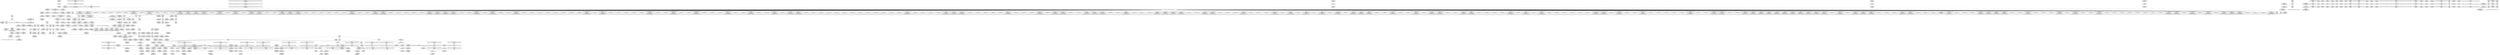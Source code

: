 digraph {
	CE0x41563e0 [shape=record,shape=Mrecord,label="{CE0x41563e0|selinux_xfrm_delete:bb}"]
	CE0x417d230 [shape=record,shape=Mrecord,label="{CE0x417d230|selinux_xfrm_delete:tmp24|security/selinux/xfrm.c,144|*SummSink*}"]
	CE0x4169de0 [shape=record,shape=Mrecord,label="{CE0x4169de0|_call_void_lockdep_rcu_suspicious(i8*_getelementptr_inbounds_(_24_x_i8_,_24_x_i8_*_.str244,_i32_0,_i32_0),_i32_142,_i8*_getelementptr_inbounds_(_45_x_i8_,_45_x_i8_*_.str1245,_i32_0,_i32_0))_#10,_!dbg_!27729|security/selinux/xfrm.c,142|*SummSink*}"]
	CE0x418dd60 [shape=record,shape=Mrecord,label="{CE0x418dd60|selinux_xfrm_delete:retval.0}"]
	CE0x4167760 [shape=record,shape=Mrecord,label="{CE0x4167760|selinux_xfrm_delete:tmp18|security/selinux/xfrm.c,142}"]
	CE0x4123720 [shape=record,shape=Mrecord,label="{CE0x4123720|864:_%struct.xfrm_sec_ctx*,_:_CRE_196,198_|*MultipleSource*|security/selinux/xfrm.c,394|Function::selinux_xfrm_state_delete&Arg::x::}"]
	CE0x412c6b0 [shape=record,shape=Mrecord,label="{CE0x412c6b0|864:_%struct.xfrm_sec_ctx*,_:_CRE_175,176_}"]
	CE0x41479d0 [shape=record,shape=Mrecord,label="{CE0x41479d0|864:_%struct.xfrm_sec_ctx*,_:_CRE_608,612_|*MultipleSource*|security/selinux/xfrm.c,394|Function::selinux_xfrm_state_delete&Arg::x::}"]
	CE0x4164470 [shape=record,shape=Mrecord,label="{CE0x4164470|selinux_xfrm_delete:ctx|Function::selinux_xfrm_delete&Arg::ctx::|*SummSource*}"]
	CE0x4140da0 [shape=record,shape=Mrecord,label="{CE0x4140da0|864:_%struct.xfrm_sec_ctx*,_:_CRE_282,283_}"]
	CE0x413c000 [shape=record,shape=Mrecord,label="{CE0x413c000|selinux_xfrm_delete:if.end|*SummSink*}"]
	CE0x4146cc0 [shape=record,shape=Mrecord,label="{CE0x4146cc0|864:_%struct.xfrm_sec_ctx*,_:_CRE_544,548_|*MultipleSource*|security/selinux/xfrm.c,394|Function::selinux_xfrm_state_delete&Arg::x::}"]
	CE0x416ab30 [shape=record,shape=Mrecord,label="{CE0x416ab30|i64_2|*Constant*|*SummSink*}"]
	"CONST[source:1(input),value:2(dynamic)][purpose:{object}][SrcIdx:1]"
	CE0x41516b0 [shape=record,shape=Mrecord,label="{CE0x41516b0|864:_%struct.xfrm_sec_ctx*,_:_CRE_840,848_|*MultipleSource*|security/selinux/xfrm.c,394|Function::selinux_xfrm_state_delete&Arg::x::}"]
	CE0x414b3f0 [shape=record,shape=Mrecord,label="{CE0x414b3f0|selinux_xfrm_delete:return|*SummSink*}"]
	CE0x413d850 [shape=record,shape=Mrecord,label="{CE0x413d850|864:_%struct.xfrm_sec_ctx*,_:_CRE_24,32_|*MultipleSource*|security/selinux/xfrm.c,394|Function::selinux_xfrm_state_delete&Arg::x::}"]
	CE0x4164340 [shape=record,shape=Mrecord,label="{CE0x4164340|_ret_i32_%retval.0,_!dbg_!27751|security/selinux/xfrm.c,150}"]
	CE0x413bf30 [shape=record,shape=Mrecord,label="{CE0x413bf30|selinux_xfrm_delete:if.end|*SummSource*}"]
	CE0x4145d80 [shape=record,shape=Mrecord,label="{CE0x4145d80|_ret_%struct.task_struct.1015*_%tmp4,_!dbg_!27714|./arch/x86/include/asm/current.h,14}"]
	CE0x4123350 [shape=record,shape=Mrecord,label="{CE0x4123350|864:_%struct.xfrm_sec_ctx*,_:_CRE_171,172_}"]
	CE0x4136b80 [shape=record,shape=Mrecord,label="{CE0x4136b80|selinux_xfrm_delete:tmp29|security/selinux/xfrm.c,147|*SummSink*}"]
	CE0x416a1c0 [shape=record,shape=Mrecord,label="{CE0x416a1c0|selinux_xfrm_delete:tmp|*SummSink*}"]
	CE0x4122d50 [shape=record,shape=Mrecord,label="{CE0x4122d50|selinux_xfrm_state_delete:security|security/selinux/xfrm.c,394}"]
	CE0x4141ff0 [shape=record,shape=Mrecord,label="{CE0x4141ff0|COLLAPSED:_GCMRE___llvm_gcov_ctr13_internal_global_2_x_i64_zeroinitializer:_elem_0:default:}"]
	CE0x4120cc0 [shape=record,shape=Mrecord,label="{CE0x4120cc0|864:_%struct.xfrm_sec_ctx*,_:_CRE_132,133_}"]
	CE0x415e9a0 [shape=record,shape=Mrecord,label="{CE0x415e9a0|864:_%struct.xfrm_sec_ctx*,_:_CRE_113,114_}"]
	CE0x41227d0 [shape=record,shape=Mrecord,label="{CE0x41227d0|i64*_getelementptr_inbounds_(_2_x_i64_,_2_x_i64_*___llvm_gcov_ctr13,_i64_0,_i64_1)|*Constant*|*SummSink*}"]
	CE0x41413f0 [shape=record,shape=Mrecord,label="{CE0x41413f0|selinux_xfrm_delete:tmp2|*SummSink*}"]
	CE0x4126200 [shape=record,shape=Mrecord,label="{CE0x4126200|_call_void_lockdep_rcu_suspicious(i8*_getelementptr_inbounds_(_24_x_i8_,_24_x_i8_*_.str244,_i32_0,_i32_0),_i32_142,_i8*_getelementptr_inbounds_(_45_x_i8_,_45_x_i8_*_.str1245,_i32_0,_i32_0))_#10,_!dbg_!27729|security/selinux/xfrm.c,142}"]
	CE0x4128250 [shape=record,shape=Mrecord,label="{CE0x4128250|864:_%struct.xfrm_sec_ctx*,_:_CRE_428,432_|*MultipleSource*|security/selinux/xfrm.c,394|Function::selinux_xfrm_state_delete&Arg::x::}"]
	CE0x4139f10 [shape=record,shape=Mrecord,label="{CE0x4139f10|864:_%struct.xfrm_sec_ctx*,_:_CRE_744,752_|*MultipleSource*|security/selinux/xfrm.c,394|Function::selinux_xfrm_state_delete&Arg::x::}"]
	CE0x4151e70 [shape=record,shape=Mrecord,label="{CE0x4151e70|864:_%struct.xfrm_sec_ctx*,_:_CRE_872,880_|*MultipleSource*|security/selinux/xfrm.c,394|Function::selinux_xfrm_state_delete&Arg::x::}"]
	CE0x4175b60 [shape=record,shape=Mrecord,label="{CE0x4175b60|selinux_xfrm_delete:tmp30|security/selinux/xfrm.c,147}"]
	CE0x412a3b0 [shape=record,shape=Mrecord,label="{CE0x412a3b0|864:_%struct.xfrm_sec_ctx*,_:_CRE_82,83_}"]
	CE0x4169020 [shape=record,shape=Mrecord,label="{CE0x4169020|_ret_i32_%retval.0,_!dbg_!27728|security/selinux/avc.c,775}"]
	CE0x416a820 [shape=record,shape=Mrecord,label="{CE0x416a820|selinux_xfrm_delete:tmp4|security/selinux/xfrm.c,142|*SummSink*}"]
	CE0x413f100 [shape=record,shape=Mrecord,label="{CE0x413f100|selinux_xfrm_state_delete:entry|*SummSource*}"]
	CE0x41371b0 [shape=record,shape=Mrecord,label="{CE0x41371b0|i32_3|*Constant*}"]
	CE0x4149340 [shape=record,shape=Mrecord,label="{CE0x4149340|avc_has_perm:tclass|Function::avc_has_perm&Arg::tclass::}"]
	CE0x4168ea0 [shape=record,shape=Mrecord,label="{CE0x4168ea0|avc_has_perm:auditdata|Function::avc_has_perm&Arg::auditdata::|*SummSink*}"]
	CE0x417f660 [shape=record,shape=Mrecord,label="{CE0x417f660|selinux_xfrm_delete:tmp23|security/selinux/xfrm.c,144|*SummSource*}"]
	CE0x4117900 [shape=record,shape=Mrecord,label="{CE0x4117900|864:_%struct.xfrm_sec_ctx*,_:_CRE_66,67_}"]
	CE0x416b510 [shape=record,shape=Mrecord,label="{CE0x416b510|selinux_xfrm_delete:tmp11|security/selinux/xfrm.c,142|*SummSource*}"]
	CE0x416bb10 [shape=record,shape=Mrecord,label="{CE0x416bb10|selinux_xfrm_delete:tmp12|security/selinux/xfrm.c,142|*SummSink*}"]
	CE0x412c8f0 [shape=record,shape=Mrecord,label="{CE0x412c8f0|864:_%struct.xfrm_sec_ctx*,_:_CRE_178,179_}"]
	CE0x412e300 [shape=record,shape=Mrecord,label="{CE0x412e300|864:_%struct.xfrm_sec_ctx*,_:_CRE_8,9_}"]
	CE0x412b5d0 [shape=record,shape=Mrecord,label="{CE0x412b5d0|selinux_xfrm_delete:tmp6|security/selinux/xfrm.c,142}"]
	CE0x413eeb0 [shape=record,shape=Mrecord,label="{CE0x413eeb0|864:_%struct.xfrm_sec_ctx*,_:_CRE_144,145_}"]
	CE0x4154170 [shape=record,shape=Mrecord,label="{CE0x4154170|selinux_xfrm_delete:if.end}"]
	CE0x4136560 [shape=record,shape=Mrecord,label="{CE0x4136560|GLOBAL:__llvm_gcov_ctr25|Global_var:__llvm_gcov_ctr25}"]
	CE0x414b050 [shape=record,shape=Mrecord,label="{CE0x414b050|_ret_i32_%call,_!dbg_!27714|security/selinux/xfrm.c,394|*SummSource*}"]
	CE0x4145df0 [shape=record,shape=Mrecord,label="{CE0x4145df0|_ret_%struct.task_struct.1015*_%tmp4,_!dbg_!27714|./arch/x86/include/asm/current.h,14|*SummSource*}"]
	CE0x412fbc0 [shape=record,shape=Mrecord,label="{CE0x412fbc0|i64_1|*Constant*}"]
	CE0x4123d80 [shape=record,shape=Mrecord,label="{CE0x4123d80|864:_%struct.xfrm_sec_ctx*,_:_CRE_436,440_|*MultipleSource*|security/selinux/xfrm.c,394|Function::selinux_xfrm_state_delete&Arg::x::}"]
	CE0x4161fd0 [shape=record,shape=Mrecord,label="{CE0x4161fd0|864:_%struct.xfrm_sec_ctx*,_:_CRE_105,106_}"]
	CE0x414bc90 [shape=record,shape=Mrecord,label="{CE0x414bc90|selinux_xfrm_delete:tmp6|security/selinux/xfrm.c,142|*SummSink*}"]
	CE0x4123870 [shape=record,shape=Mrecord,label="{CE0x4123870|864:_%struct.xfrm_sec_ctx*,_:_CRE_198,200_|*MultipleSource*|security/selinux/xfrm.c,394|Function::selinux_xfrm_state_delete&Arg::x::}"]
	CE0x413c550 [shape=record,shape=Mrecord,label="{CE0x413c550|864:_%struct.xfrm_sec_ctx*,_:_CRE_78,79_}"]
	CE0x4136e90 [shape=record,shape=Mrecord,label="{CE0x4136e90|i32_1|*Constant*|*SummSource*}"]
	CE0x413df10 [shape=record,shape=Mrecord,label="{CE0x413df10|864:_%struct.xfrm_sec_ctx*,_:_CRE_286,287_}"]
	CE0x4121040 [shape=record,shape=Mrecord,label="{CE0x4121040|864:_%struct.xfrm_sec_ctx*,_:_CRE_17,18_}"]
	"CONST[source:0(mediator),value:2(dynamic)][purpose:{subject}][SrcIdx:3]"
	CE0x4144420 [shape=record,shape=Mrecord,label="{CE0x4144420|864:_%struct.xfrm_sec_ctx*,_:_CRE_269,270_|*MultipleSource*|security/selinux/xfrm.c,394|Function::selinux_xfrm_state_delete&Arg::x::}"]
	CE0x41b5920 [shape=record,shape=Mrecord,label="{CE0x41b5920|get_current227:tmp|*SummSource*}"]
	CE0x418d0f0 [shape=record,shape=Mrecord,label="{CE0x418d0f0|avc_has_perm:entry|*SummSink*}"]
	CE0x414c3f0 [shape=record,shape=Mrecord,label="{CE0x414c3f0|_call_void_mcount()_#3|*SummSink*}"]
	CE0x41a7f10 [shape=record,shape=Mrecord,label="{CE0x41a7f10|get_current227:tmp3|*SummSource*}"]
	CE0x41b5ba0 [shape=record,shape=Mrecord,label="{CE0x41b5ba0|i64_1|*Constant*}"]
	CE0x41510e0 [shape=record,shape=Mrecord,label="{CE0x41510e0|864:_%struct.xfrm_sec_ctx*,_:_CRE_816,824_|*MultipleSource*|security/selinux/xfrm.c,394|Function::selinux_xfrm_state_delete&Arg::x::}"]
	CE0x41757e0 [shape=record,shape=Mrecord,label="{CE0x41757e0|4:_i32,_:_CR_16,20_|*MultipleSource*|security/selinux/xfrm.c,142|security/selinux/xfrm.c,142|security/selinux/xfrm.c,147}"]
	CE0x4177860 [shape=record,shape=Mrecord,label="{CE0x4177860|selinux_xfrm_delete:tmp28|security/selinux/xfrm.c,147|*SummSink*}"]
	CE0x4124730 [shape=record,shape=Mrecord,label="{CE0x4124730|864:_%struct.xfrm_sec_ctx*,_:_CRE_472,480_|*MultipleSource*|security/selinux/xfrm.c,394|Function::selinux_xfrm_state_delete&Arg::x::}"]
	CE0x4156450 [shape=record,shape=Mrecord,label="{CE0x4156450|selinux_xfrm_delete:bb|*SummSource*}"]
	CE0x418d720 [shape=record,shape=Mrecord,label="{CE0x418d720|avc_has_perm:auditdata|Function::avc_has_perm&Arg::auditdata::|*SummSource*}"]
	CE0x418d940 [shape=record,shape=Mrecord,label="{CE0x418d940|_ret_i32_%retval.0,_!dbg_!27728|security/selinux/avc.c,775|*SummSink*}"]
	CE0x4137600 [shape=record,shape=Mrecord,label="{CE0x4137600|864:_%struct.xfrm_sec_ctx*,_:_CRE_624,628_|*MultipleSource*|security/selinux/xfrm.c,394|Function::selinux_xfrm_state_delete&Arg::x::}"]
	CE0x4138dc0 [shape=record,shape=Mrecord,label="{CE0x4138dc0|864:_%struct.xfrm_sec_ctx*,_:_CRE_702,703_}"]
	CE0x4150d00 [shape=record,shape=Mrecord,label="{CE0x4150d00|864:_%struct.xfrm_sec_ctx*,_:_CRE_800,808_|*MultipleSource*|security/selinux/xfrm.c,394|Function::selinux_xfrm_state_delete&Arg::x::}"]
	CE0x416bcb0 [shape=record,shape=Mrecord,label="{CE0x416bcb0|i64*_getelementptr_inbounds_(_15_x_i64_,_15_x_i64_*___llvm_gcov_ctr25,_i64_0,_i64_6)|*Constant*|*SummSource*}"]
	CE0x4156290 [shape=record,shape=Mrecord,label="{CE0x4156290|selinux_xfrm_delete:do.body|*SummSink*}"]
	CE0x412c960 [shape=record,shape=Mrecord,label="{CE0x412c960|864:_%struct.xfrm_sec_ctx*,_:_CRE_181,182_}"]
	CE0x4148da0 [shape=record,shape=Mrecord,label="{CE0x4148da0|i16_39|*Constant*}"]
	CE0x4147f50 [shape=record,shape=Mrecord,label="{CE0x4147f50|selinux_xfrm_delete:if.then}"]
	CE0x41265c0 [shape=record,shape=Mrecord,label="{CE0x41265c0|864:_%struct.xfrm_sec_ctx*,_:_CRE_252,256_|*MultipleSource*|security/selinux/xfrm.c,394|Function::selinux_xfrm_state_delete&Arg::x::}"]
	CE0x41390e0 [shape=record,shape=Mrecord,label="{CE0x41390e0|864:_%struct.xfrm_sec_ctx*,_:_CRE_705,706_}"]
	CE0x41512d0 [shape=record,shape=Mrecord,label="{CE0x41512d0|864:_%struct.xfrm_sec_ctx*,_:_CRE_824,832_|*MultipleSource*|security/selinux/xfrm.c,394|Function::selinux_xfrm_state_delete&Arg::x::}"]
	CE0x4126c10 [shape=record,shape=Mrecord,label="{CE0x4126c10|864:_%struct.xfrm_sec_ctx*,_:_CRE_484,488_|*MultipleSource*|security/selinux/xfrm.c,394|Function::selinux_xfrm_state_delete&Arg::x::}"]
	CE0x3a1a0a0 [shape=record,shape=Mrecord,label="{CE0x3a1a0a0|864:_%struct.xfrm_sec_ctx*,_:_CRE_98,99_}"]
	CE0x418e5e0 [shape=record,shape=Mrecord,label="{CE0x418e5e0|get_current227:bb|*SummSink*}"]
	CE0x4149070 [shape=record,shape=Mrecord,label="{CE0x4149070|i16_39|*Constant*|*SummSink*}"]
	CE0x413b640 [shape=record,shape=Mrecord,label="{CE0x413b640|864:_%struct.xfrm_sec_ctx*,_:_CRE_14,15_}"]
	CE0x4132ca0 [shape=record,shape=Mrecord,label="{CE0x4132ca0|i64*_getelementptr_inbounds_(_15_x_i64_,_15_x_i64_*___llvm_gcov_ctr25,_i64_0,_i64_8)|*Constant*}"]
	CE0x418e260 [shape=record,shape=Mrecord,label="{CE0x418e260|selinux_xfrm_delete:tmp33|security/selinux/xfrm.c,150|*SummSink*}"]
	CE0x4167930 [shape=record,shape=Mrecord,label="{CE0x4167930|selinux_xfrm_delete:tmp18|security/selinux/xfrm.c,142|*SummSink*}"]
	CE0x418d5c0 [shape=record,shape=Mrecord,label="{CE0x418d5c0|avc_has_perm:ssid|Function::avc_has_perm&Arg::ssid::|*SummSink*}"]
	CE0x4156300 [shape=record,shape=Mrecord,label="{CE0x4156300|selinux_xfrm_delete:if.end7|*SummSource*}"]
	CE0x414c1a0 [shape=record,shape=Mrecord,label="{CE0x414c1a0|_call_void_mcount()_#3}"]
	CE0x4139b40 [shape=record,shape=Mrecord,label="{CE0x4139b40|864:_%struct.xfrm_sec_ctx*,_:_CRE_728,736_|*MultipleSource*|security/selinux/xfrm.c,394|Function::selinux_xfrm_state_delete&Arg::x::}"]
	CE0x4124c20 [shape=record,shape=Mrecord,label="{CE0x4124c20|864:_%struct.xfrm_sec_ctx*,_:_CRE_520,528_|*MultipleSource*|security/selinux/xfrm.c,394|Function::selinux_xfrm_state_delete&Arg::x::}"]
	CE0x412d140 [shape=record,shape=Mrecord,label="{CE0x412d140|selinux_xfrm_state_delete:tmp3|*SummSource*}"]
	CE0x412ea10 [shape=record,shape=Mrecord,label="{CE0x412ea10|864:_%struct.xfrm_sec_ctx*,_:_CRE_320,328_|*MultipleSource*|security/selinux/xfrm.c,394|Function::selinux_xfrm_state_delete&Arg::x::}"]
	CE0x4167ad0 [shape=record,shape=Mrecord,label="{CE0x4167ad0|selinux_xfrm_delete:call4|security/selinux/xfrm.c,142}"]
	CE0x609cb00 [shape=record,shape=Mrecord,label="{CE0x609cb00|864:_%struct.xfrm_sec_ctx*,_:_CRE_94,95_}"]
	CE0x4137010 [shape=record,shape=Mrecord,label="{CE0x4137010|selinux_xfrm_delete:sid|security/selinux/xfrm.c,147|*SummSink*}"]
	CE0x418bd10 [shape=record,shape=Mrecord,label="{CE0x418bd10|selinux_xfrm_delete:tmp31|*LoadInst*|security/selinux/xfrm.c,147}"]
	CE0x4139220 [shape=record,shape=Mrecord,label="{CE0x4139220|864:_%struct.xfrm_sec_ctx*,_:_CRE_706,707_}"]
	CE0x3a1a160 [shape=record,shape=Mrecord,label="{CE0x3a1a160|864:_%struct.xfrm_sec_ctx*,_:_CRE_99,100_}"]
	CE0x41405a0 [shape=record,shape=Mrecord,label="{CE0x41405a0|864:_%struct.xfrm_sec_ctx*,_:_CRE_13,14_}"]
	CE0x4140610 [shape=record,shape=Mrecord,label="{CE0x4140610|864:_%struct.xfrm_sec_ctx*,_:_CRE_15,16_}"]
	CE0x4132b00 [shape=record,shape=Mrecord,label="{CE0x4132b00|i64*_getelementptr_inbounds_(_15_x_i64_,_15_x_i64_*___llvm_gcov_ctr25,_i64_0,_i64_8)|*Constant*|*SummSink*}"]
	CE0x4139780 [shape=record,shape=Mrecord,label="{CE0x4139780|selinux_xfrm_state_delete:tmp4|*LoadInst*|security/selinux/xfrm.c,394}"]
	CE0x4140a40 [shape=record,shape=Mrecord,label="{CE0x4140a40|864:_%struct.xfrm_sec_ctx*,_:_CRE_281,282_}"]
	CE0x41689c0 [shape=record,shape=Mrecord,label="{CE0x41689c0|_call_void_mcount()_#3|*SummSink*}"]
	CE0x412ebe0 [shape=record,shape=Mrecord,label="{CE0x412ebe0|864:_%struct.xfrm_sec_ctx*,_:_CRE_328,336_|*MultipleSource*|security/selinux/xfrm.c,394|Function::selinux_xfrm_state_delete&Arg::x::}"]
	CE0x41452c0 [shape=record,shape=Mrecord,label="{CE0x41452c0|864:_%struct.xfrm_sec_ctx*,_:_CRE_19,20_}"]
	CE0x416e560 [shape=record,shape=Mrecord,label="{CE0x416e560|selinux_xfrm_delete:tmp14|security/selinux/xfrm.c,142}"]
	CE0x4146810 [shape=record,shape=Mrecord,label="{CE0x4146810|selinux_xfrm_delete:cred|security/selinux/xfrm.c,142|*SummSource*}"]
	CE0x414cc90 [shape=record,shape=Mrecord,label="{CE0x414cc90|GLOBAL:get_current227|*Constant*|*SummSource*}"]
	CE0x412dbf0 [shape=record,shape=Mrecord,label="{CE0x412dbf0|864:_%struct.xfrm_sec_ctx*,_:_CRE_146,147_}"]
	CE0x56e1ef0 [shape=record,shape=Mrecord,label="{CE0x56e1ef0|864:_%struct.xfrm_sec_ctx*,_:_CRE_204,205_|*MultipleSource*|security/selinux/xfrm.c,394|Function::selinux_xfrm_state_delete&Arg::x::}"]
	CE0x412f530 [shape=record,shape=Mrecord,label="{CE0x412f530|864:_%struct.xfrm_sec_ctx*,_:_CRE_368,376_|*MultipleSource*|security/selinux/xfrm.c,394|Function::selinux_xfrm_state_delete&Arg::x::}"]
	CE0x41174f0 [shape=record,shape=Mrecord,label="{CE0x41174f0|selinux_xfrm_state_delete:x|Function::selinux_xfrm_state_delete&Arg::x::|*SummSink*}"]
	CE0x412fac0 [shape=record,shape=Mrecord,label="{CE0x412fac0|864:_%struct.xfrm_sec_ctx*,_:_CRE_9,10_}"]
	CE0x416ebb0 [shape=record,shape=Mrecord,label="{CE0x416ebb0|selinux_xfrm_delete:call|security/selinux/xfrm.c,142}"]
	CE0x4165200 [shape=record,shape=Mrecord,label="{CE0x4165200|i8*_getelementptr_inbounds_(_24_x_i8_,_24_x_i8_*_.str244,_i32_0,_i32_0)|*Constant*}"]
	CE0x414d3b0 [shape=record,shape=Mrecord,label="{CE0x414d3b0|get_current227:entry|*SummSource*}"]
	CE0x4140ca0 [shape=record,shape=Mrecord,label="{CE0x4140ca0|864:_%struct.xfrm_sec_ctx*,_:_CRE_279,280_}"]
	CE0x413ad70 [shape=record,shape=Mrecord,label="{CE0x413ad70|i64*_getelementptr_inbounds_(_15_x_i64_,_15_x_i64_*___llvm_gcov_ctr25,_i64_0,_i64_0)|*Constant*|*SummSink*}"]
	CE0x609ca40 [shape=record,shape=Mrecord,label="{CE0x609ca40|864:_%struct.xfrm_sec_ctx*,_:_CRE_93,94_}"]
	CE0x4160ed0 [shape=record,shape=Mrecord,label="{CE0x4160ed0|864:_%struct.xfrm_sec_ctx*,_:_CRE_109,110_}"]
	CE0x4117210 [shape=record,shape=Mrecord,label="{CE0x4117210|864:_%struct.xfrm_sec_ctx*,_:_CRE_104,105_}"]
	CE0x4169600 [shape=record,shape=Mrecord,label="{CE0x4169600|selinux_xfrm_delete:tmp16|security/selinux/xfrm.c,142|*SummSink*}"]
	CE0x4147230 [shape=record,shape=Mrecord,label="{CE0x4147230|864:_%struct.xfrm_sec_ctx*,_:_CRE_560,576_|*MultipleSource*|security/selinux/xfrm.c,394|Function::selinux_xfrm_state_delete&Arg::x::}"]
	CE0x4121f90 [shape=record,shape=Mrecord,label="{CE0x4121f90|i64_1|*Constant*}"]
	CE0x412d290 [shape=record,shape=Mrecord,label="{CE0x412d290|get_current227:tmp1|*SummSink*}"]
	CE0x4164210 [shape=record,shape=Mrecord,label="{CE0x4164210|selinux_xfrm_delete:entry|*SummSource*}"]
	CE0x4124a90 [shape=record,shape=Mrecord,label="{CE0x4124a90|864:_%struct.xfrm_sec_ctx*,_:_CRE_512,520_|*MultipleSource*|security/selinux/xfrm.c,394|Function::selinux_xfrm_state_delete&Arg::x::}"]
	CE0x4127c80 [shape=record,shape=Mrecord,label="{CE0x4127c80|864:_%struct.xfrm_sec_ctx*,_:_CRE_408,416_|*MultipleSource*|security/selinux/xfrm.c,394|Function::selinux_xfrm_state_delete&Arg::x::}"]
	CE0x412e820 [shape=record,shape=Mrecord,label="{CE0x412e820|864:_%struct.xfrm_sec_ctx*,_:_CRE_312,320_|*MultipleSource*|security/selinux/xfrm.c,394|Function::selinux_xfrm_state_delete&Arg::x::}"]
	CE0x4140c30 [shape=record,shape=Mrecord,label="{CE0x4140c30|864:_%struct.xfrm_sec_ctx*,_:_CRE_280,281_}"]
	CE0x609c980 [shape=record,shape=Mrecord,label="{CE0x609c980|864:_%struct.xfrm_sec_ctx*,_:_CRE_92,93_}"]
	CE0x4166bb0 [shape=record,shape=Mrecord,label="{CE0x4166bb0|i64*_getelementptr_inbounds_(_15_x_i64_,_15_x_i64_*___llvm_gcov_ctr25,_i64_0,_i64_9)|*Constant*}"]
	CE0x4123ff0 [shape=record,shape=Mrecord,label="{CE0x4123ff0|864:_%struct.xfrm_sec_ctx*,_:_CRE_448,452_|*MultipleSource*|security/selinux/xfrm.c,394|Function::selinux_xfrm_state_delete&Arg::x::}"]
	CE0x4142ce0 [shape=record,shape=Mrecord,label="{CE0x4142ce0|864:_%struct.xfrm_sec_ctx*,_:_CRE_276,277_}"]
	CE0x41680d0 [shape=record,shape=Mrecord,label="{CE0x41680d0|4:_i32,_:_CR_4,8_|*MultipleSource*|security/selinux/xfrm.c,142|security/selinux/xfrm.c,142|security/selinux/xfrm.c,147}"]
	CE0x4137fb0 [shape=record,shape=Mrecord,label="{CE0x4137fb0|864:_%struct.xfrm_sec_ctx*,_:_CRE_656,664_|*MultipleSource*|security/selinux/xfrm.c,394|Function::selinux_xfrm_state_delete&Arg::x::}"]
	CE0x416c620 [shape=record,shape=Mrecord,label="{CE0x416c620|i64*_getelementptr_inbounds_(_15_x_i64_,_15_x_i64_*___llvm_gcov_ctr25,_i64_0,_i64_6)|*Constant*}"]
	CE0x4136f00 [shape=record,shape=Mrecord,label="{CE0x4136f00|i32_1|*Constant*|*SummSink*}"]
	CE0x413dca0 [shape=record,shape=Mrecord,label="{CE0x413dca0|864:_%struct.xfrm_sec_ctx*,_:_CRE_283,284_}"]
	CE0x4166c20 [shape=record,shape=Mrecord,label="{CE0x4166c20|i64*_getelementptr_inbounds_(_15_x_i64_,_15_x_i64_*___llvm_gcov_ctr25,_i64_0,_i64_9)|*Constant*|*SummSource*}"]
	CE0x41271c0 [shape=record,shape=Mrecord,label="{CE0x41271c0|864:_%struct.xfrm_sec_ctx*,_:_CRE_135,136_}"]
	CE0x414b220 [shape=record,shape=Mrecord,label="{CE0x414b220|_ret_i32_%call,_!dbg_!27714|security/selinux/xfrm.c,394|*SummSink*}"]
	CE0x413b7d0 [shape=record,shape=Mrecord,label="{CE0x413b7d0|selinux_xfrm_state_delete:entry|*SummSink*}"]
	CE0x4138390 [shape=record,shape=Mrecord,label="{CE0x4138390|864:_%struct.xfrm_sec_ctx*,_:_CRE_672,680_|*MultipleSource*|security/selinux/xfrm.c,394|Function::selinux_xfrm_state_delete&Arg::x::}"]
	"CONST[source:0(mediator),value:2(dynamic)][purpose:{subject}][SnkIdx:0]"
	CE0x4133000 [shape=record,shape=Mrecord,label="{CE0x4133000|selinux_xfrm_delete:tmp15|security/selinux/xfrm.c,142}"]
	CE0x412c320 [shape=record,shape=Mrecord,label="{CE0x412c320|i64*_getelementptr_inbounds_(_15_x_i64_,_15_x_i64_*___llvm_gcov_ctr25,_i64_0,_i64_1)|*Constant*|*SummSource*}"]
	CE0x413ef70 [shape=record,shape=Mrecord,label="{CE0x413ef70|864:_%struct.xfrm_sec_ctx*,_:_CRE_145,146_}"]
	CE0x413e960 [shape=record,shape=Mrecord,label="{CE0x413e960|864:_%struct.xfrm_sec_ctx*,_:_CRE_128,129_}"]
	CE0x417ea00 [shape=record,shape=Mrecord,label="{CE0x417ea00|i64_11|*Constant*|*SummSource*}"]
	CE0x414d760 [shape=record,shape=Mrecord,label="{CE0x414d760|i32_78|*Constant*}"]
	CE0x413e050 [shape=record,shape=Mrecord,label="{CE0x413e050|864:_%struct.xfrm_sec_ctx*,_:_CRE_287,288_}"]
	CE0x41439c0 [shape=record,shape=Mrecord,label="{CE0x41439c0|864:_%struct.xfrm_sec_ctx*,_:_CRE_162,163_}"]
	CE0x4120c10 [shape=record,shape=Mrecord,label="{CE0x4120c10|selinux_xfrm_state_delete:bb|*SummSource*}"]
	CE0x4134710 [shape=record,shape=Mrecord,label="{CE0x4134710|864:_%struct.xfrm_sec_ctx*,_:_CRE_137,138_}"]
	CE0x418c9d0 [shape=record,shape=Mrecord,label="{CE0x418c9d0|i32_(i32,_i32,_i16,_i32,_%struct.common_audit_data.1017*)*_bitcast_(i32_(i32,_i32,_i16,_i32,_%struct.common_audit_data.495*)*_avc_has_perm_to_i32_(i32,_i32,_i16,_i32,_%struct.common_audit_data.1017*)*)|*Constant*|*SummSource*}"]
	CE0x4165690 [shape=record,shape=Mrecord,label="{CE0x4165690|GLOBAL:lockdep_rcu_suspicious|*Constant*}"]
	CE0x41179b0 [shape=record,shape=Mrecord,label="{CE0x41179b0|i64*_getelementptr_inbounds_(_2_x_i64_,_2_x_i64_*___llvm_gcov_ctr13,_i64_0,_i64_1)|*Constant*|*SummSource*}"]
	CE0x4153f70 [shape=record,shape=Mrecord,label="{CE0x4153f70|selinux_xfrm_delete:if.then6}"]
	CE0x41675a0 [shape=record,shape=Mrecord,label="{CE0x41675a0|selinux_xfrm_delete:tmp17|security/selinux/xfrm.c,142|*SummSink*}"]
	CE0x4141380 [shape=record,shape=Mrecord,label="{CE0x4141380|selinux_xfrm_delete:tmp2|*SummSource*}"]
	CE0x41424f0 [shape=record,shape=Mrecord,label="{CE0x41424f0|864:_%struct.xfrm_sec_ctx*,_:_CRE_170,171_}"]
	CE0x411e500 [shape=record,shape=Mrecord,label="{CE0x411e500|selinux_xfrm_state_delete:entry}"]
	CE0x416c170 [shape=record,shape=Mrecord,label="{CE0x416c170|selinux_xfrm_delete:tmp9|security/selinux/xfrm.c,142|*SummSink*}"]
	CE0x41677d0 [shape=record,shape=Mrecord,label="{CE0x41677d0|selinux_xfrm_delete:tmp18|security/selinux/xfrm.c,142|*SummSource*}"]
	CE0x417d8c0 [shape=record,shape=Mrecord,label="{CE0x417d8c0|i64*_getelementptr_inbounds_(_15_x_i64_,_15_x_i64_*___llvm_gcov_ctr25,_i64_0,_i64_12)|*Constant*|*SummSource*}"]
	CE0x418d520 [shape=record,shape=Mrecord,label="{CE0x418d520|avc_has_perm:ssid|Function::avc_has_perm&Arg::ssid::|*SummSource*}"]
	CE0x413e2d0 [shape=record,shape=Mrecord,label="{CE0x413e2d0|864:_%struct.xfrm_sec_ctx*,_:_CRE_289,290_}"]
	CE0x417f030 [shape=record,shape=Mrecord,label="{CE0x417f030|selinux_xfrm_delete:tmp22|security/selinux/xfrm.c,144|*SummSink*}"]
	CE0x57dbed0 [shape=record,shape=Mrecord,label="{CE0x57dbed0|864:_%struct.xfrm_sec_ctx*,_:_CRE_91,92_}"]
	CE0x4120b60 [shape=record,shape=Mrecord,label="{CE0x4120b60|selinux_xfrm_state_delete:x|Function::selinux_xfrm_state_delete&Arg::x::}"]
	CE0x4127e70 [shape=record,shape=Mrecord,label="{CE0x4127e70|864:_%struct.xfrm_sec_ctx*,_:_CRE_416,424_|*MultipleSource*|security/selinux/xfrm.c,394|Function::selinux_xfrm_state_delete&Arg::x::}"]
	CE0x4134840 [shape=record,shape=Mrecord,label="{CE0x4134840|864:_%struct.xfrm_sec_ctx*,_:_CRE_141,142_}"]
	CE0x412ed70 [shape=record,shape=Mrecord,label="{CE0x412ed70|864:_%struct.xfrm_sec_ctx*,_:_CRE_336,344_|*MultipleSource*|security/selinux/xfrm.c,394|Function::selinux_xfrm_state_delete&Arg::x::}"]
	CE0x413be20 [shape=record,shape=Mrecord,label="{CE0x413be20|864:_%struct.xfrm_sec_ctx*,_:_CRE_65,66_}"]
	CE0x41493b0 [shape=record,shape=Mrecord,label="{CE0x41493b0|avc_has_perm:tclass|Function::avc_has_perm&Arg::tclass::|*SummSource*}"]
	CE0x414bde0 [shape=record,shape=Mrecord,label="{CE0x414bde0|selinux_xfrm_delete:tmp7|security/selinux/xfrm.c,142}"]
	CE0x413e190 [shape=record,shape=Mrecord,label="{CE0x413e190|864:_%struct.xfrm_sec_ctx*,_:_CRE_288,289_}"]
	CE0x41393c0 [shape=record,shape=Mrecord,label="{CE0x41393c0|864:_%struct.xfrm_sec_ctx*,_:_CRE_709,710_}"]
	CE0x418e6f0 [shape=record,shape=Mrecord,label="{CE0x418e6f0|i64*_getelementptr_inbounds_(_2_x_i64_,_2_x_i64_*___llvm_gcov_ctr21,_i64_0,_i64_0)|*Constant*}"]
	CE0x417ccb0 [shape=record,shape=Mrecord,label="{CE0x417ccb0|selinux_xfrm_delete:tmp23|security/selinux/xfrm.c,144|*SummSink*}"]
	CE0x4122f60 [shape=record,shape=Mrecord,label="{CE0x4122f60|selinux_xfrm_state_delete:tmp|*SummSource*}"]
	CE0x413c2b0 [shape=record,shape=Mrecord,label="{CE0x413c2b0|selinux_xfrm_delete:do.end|*SummSink*}"]
	CE0x41255e0 [shape=record,shape=Mrecord,label="{CE0x41255e0|selinux_xfrm_state_delete:tmp1|*SummSink*}"]
	CE0x415d790 [shape=record,shape=Mrecord,label="{CE0x415d790|864:_%struct.xfrm_sec_ctx*,_:_CRE_120,121_}"]
	CE0x41234d0 [shape=record,shape=Mrecord,label="{CE0x41234d0|864:_%struct.xfrm_sec_ctx*,_:_CRE_173,174_}"]
	CE0x414dd20 [shape=record,shape=Mrecord,label="{CE0x414dd20|i32_22|*Constant*|*SummSource*}"]
	CE0x417c970 [shape=record,shape=Mrecord,label="{CE0x417c970|%struct.xfrm_sec_ctx*_null|*Constant*}"]
	CE0x4130590 [shape=record,shape=Mrecord,label="{CE0x4130590|864:_%struct.xfrm_sec_ctx*,_:_CRE_240,248_|*MultipleSource*|security/selinux/xfrm.c,394|Function::selinux_xfrm_state_delete&Arg::x::}"]
	CE0x412bfa0 [shape=record,shape=Mrecord,label="{CE0x412bfa0|864:_%struct.xfrm_sec_ctx*,_:_CRE_188,189_}"]
	CE0x416cb50 [shape=record,shape=Mrecord,label="{CE0x416cb50|selinux_xfrm_delete:tmp10|security/selinux/xfrm.c,142}"]
	CE0x41204b0 [shape=record,shape=Mrecord,label="{CE0x41204b0|selinux_xfrm_state_delete:bb|*SummSink*}"]
	CE0x4117ff0 [shape=record,shape=Mrecord,label="{CE0x4117ff0|i32_0|*Constant*|*SummSource*}"]
	CE0x4138a60 [shape=record,shape=Mrecord,label="{CE0x4138a60|864:_%struct.xfrm_sec_ctx*,_:_CRE_701,702_}"]
	CE0x41cbaf0 [shape=record,shape=Mrecord,label="{CE0x41cbaf0|%struct.task_struct.1015**_bitcast_(%struct.task_struct**_current_task_to_%struct.task_struct.1015**)|*Constant*|*SummSource*}"]
	CE0x4128f70 [shape=record,shape=Mrecord,label="{CE0x4128f70|864:_%struct.xfrm_sec_ctx*,_:_CRE_304,312_|*MultipleSource*|security/selinux/xfrm.c,394|Function::selinux_xfrm_state_delete&Arg::x::}"]
	CE0x414e430 [shape=record,shape=Mrecord,label="{CE0x414e430|selinux_xfrm_delete:security|security/selinux/xfrm.c,142|*SummSource*}"]
	CE0x412f780 [shape=record,shape=Mrecord,label="{CE0x412f780|selinux_xfrm_delete:land.lhs.true2|*SummSink*}"]
	CE0x4129800 [shape=record,shape=Mrecord,label="{CE0x4129800|selinux_xfrm_delete:tmp7|security/selinux/xfrm.c,142|*SummSink*}"]
	CE0x418be30 [shape=record,shape=Mrecord,label="{CE0x418be30|selinux_xfrm_delete:tmp31|*LoadInst*|security/selinux/xfrm.c,147|*SummSource*}"]
	CE0x411cc30 [shape=record,shape=Mrecord,label="{CE0x411cc30|864:_%struct.xfrm_sec_ctx*,_:_CRE_22,23_}"]
	CE0x41667a0 [shape=record,shape=Mrecord,label="{CE0x41667a0|i8*_getelementptr_inbounds_(_45_x_i8_,_45_x_i8_*_.str1245,_i32_0,_i32_0)|*Constant*|*SummSink*}"]
	CE0x4120680 [shape=record,shape=Mrecord,label="{CE0x4120680|864:_%struct.xfrm_sec_ctx*,_:_CRE_16,17_}"]
	CE0x4133d80 [shape=record,shape=Mrecord,label="{CE0x4133d80|864:_%struct.xfrm_sec_ctx*,_:_CRE_203,204_|*MultipleSource*|security/selinux/xfrm.c,394|Function::selinux_xfrm_state_delete&Arg::x::}"]
	CE0x4125690 [shape=record,shape=Mrecord,label="{CE0x4125690|selinux_xfrm_state_delete:bb}"]
	CE0x412ff00 [shape=record,shape=Mrecord,label="{CE0x412ff00|i64*_getelementptr_inbounds_(_15_x_i64_,_15_x_i64_*___llvm_gcov_ctr25,_i64_0,_i64_1)|*Constant*}"]
	CE0x4125b50 [shape=record,shape=Mrecord,label="{CE0x4125b50|864:_%struct.xfrm_sec_ctx*,_:_CRE_183,184_}"]
	CE0x413a940 [shape=record,shape=Mrecord,label="{CE0x413a940|864:_%struct.xfrm_sec_ctx*,_:_CRE_160,161_}"]
	CE0x414bae0 [shape=record,shape=Mrecord,label="{CE0x414bae0|selinux_xfrm_delete:tmp5|security/selinux/xfrm.c,142}"]
	CE0x418d270 [shape=record,shape=Mrecord,label="{CE0x418d270|avc_has_perm:ssid|Function::avc_has_perm&Arg::ssid::}"]
	CE0x41288e0 [shape=record,shape=Mrecord,label="{CE0x41288e0|864:_%struct.xfrm_sec_ctx*,_:_CRE_291,292_}"]
	CE0x413a2f0 [shape=record,shape=Mrecord,label="{CE0x413a2f0|864:_%struct.xfrm_sec_ctx*,_:_CRE_768,776_|*MultipleSource*|security/selinux/xfrm.c,394|Function::selinux_xfrm_state_delete&Arg::x::}"]
	CE0x4117de0 [shape=record,shape=Mrecord,label="{CE0x4117de0|864:_%struct.xfrm_sec_ctx*,_:_CRE_11,12_}"]
	CE0x413b140 [shape=record,shape=Mrecord,label="{CE0x413b140|864:_%struct.xfrm_sec_ctx*,_:_CRE_95,96_}"]
	CE0x4150ef0 [shape=record,shape=Mrecord,label="{CE0x4150ef0|864:_%struct.xfrm_sec_ctx*,_:_CRE_808,816_|*MultipleSource*|security/selinux/xfrm.c,394|Function::selinux_xfrm_state_delete&Arg::x::}"]
	CE0x417d3a0 [shape=record,shape=Mrecord,label="{CE0x417d3a0|selinux_xfrm_delete:tmp25|security/selinux/xfrm.c,144}"]
	CE0x4158f50 [shape=record,shape=Mrecord,label="{CE0x4158f50|864:_%struct.xfrm_sec_ctx*,_:_CRE_130,131_}"]
	CE0x4148010 [shape=record,shape=Mrecord,label="{CE0x4148010|selinux_xfrm_delete:if.then|*SummSource*}"]
	CE0x4138c50 [shape=record,shape=Mrecord,label="{CE0x4138c50|864:_%struct.xfrm_sec_ctx*,_:_CRE_700,701_}"]
	CE0x41308b0 [shape=record,shape=Mrecord,label="{CE0x41308b0|864:_%struct.xfrm_sec_ctx*,_:_CRE_249,250_|*MultipleSource*|security/selinux/xfrm.c,394|Function::selinux_xfrm_state_delete&Arg::x::}"]
	CE0x417e3b0 [shape=record,shape=Mrecord,label="{CE0x417e3b0|%struct.xfrm_sec_ctx*_null|*Constant*|*SummSource*}"]
	CE0x413a880 [shape=record,shape=Mrecord,label="{CE0x413a880|864:_%struct.xfrm_sec_ctx*,_:_CRE_151,152_}"]
	CE0x414f7b0 [shape=record,shape=Mrecord,label="{CE0x414f7b0|selinux_xfrm_delete:tmp8|security/selinux/xfrm.c,142|*SummSource*}"]
	CE0x4132710 [shape=record,shape=Mrecord,label="{CE0x4132710|i1_true|*Constant*|*SummSource*}"]
	CE0x413c7b0 [shape=record,shape=Mrecord,label="{CE0x413c7b0|selinux_xfrm_delete:land.lhs.true|*SummSink*}"]
	CE0x4123e60 [shape=record,shape=Mrecord,label="{CE0x4123e60|864:_%struct.xfrm_sec_ctx*,_:_CRE_440,448_|*MultipleSource*|security/selinux/xfrm.c,394|Function::selinux_xfrm_state_delete&Arg::x::}"]
	CE0x413d3c0 [shape=record,shape=Mrecord,label="{CE0x413d3c0|864:_%struct.xfrm_sec_ctx*,_:_CRE_232,240_|*MultipleSource*|security/selinux/xfrm.c,394|Function::selinux_xfrm_state_delete&Arg::x::}"]
	CE0x414fd10 [shape=record,shape=Mrecord,label="{CE0x414fd10|i64_4|*Constant*|*SummSource*}"]
	CE0x412e370 [shape=record,shape=Mrecord,label="{CE0x412e370|get_current227:tmp1}"]
	CE0x4166d80 [shape=record,shape=Mrecord,label="{CE0x4166d80|i64*_getelementptr_inbounds_(_15_x_i64_,_15_x_i64_*___llvm_gcov_ctr25,_i64_0,_i64_9)|*Constant*|*SummSink*}"]
	CE0x414d600 [shape=record,shape=Mrecord,label="{CE0x414d600|get_current227:entry|*SummSink*}"]
	CE0x417f1c0 [shape=record,shape=Mrecord,label="{CE0x417f1c0|selinux_xfrm_delete:tmp22|security/selinux/xfrm.c,144}"]
	CE0x412d8d0 [shape=record,shape=Mrecord,label="{CE0x412d8d0|864:_%struct.xfrm_sec_ctx*,_:_CRE_70,71_}"]
	CE0x412bc80 [shape=record,shape=Mrecord,label="{CE0x412bc80|864:_%struct.xfrm_sec_ctx*,_:_CRE_77,78_}"]
	CE0x4153f00 [shape=record,shape=Mrecord,label="{CE0x4153f00|selinux_xfrm_delete:bb|*SummSink*}"]
	CE0x412d9b0 [shape=record,shape=Mrecord,label="{CE0x412d9b0|864:_%struct.xfrm_sec_ctx*,_:_CRE_69,70_}"]
	CE0x4142c20 [shape=record,shape=Mrecord,label="{CE0x4142c20|864:_%struct.xfrm_sec_ctx*,_:_CRE_191,192_}"]
	CE0x5ec2c40 [shape=record,shape=Mrecord,label="{CE0x5ec2c40|864:_%struct.xfrm_sec_ctx*,_:_CRE_100,101_}"]
	CE0x41348b0 [shape=record,shape=Mrecord,label="{CE0x41348b0|864:_%struct.xfrm_sec_ctx*,_:_CRE_143,144_}"]
	CE0x4176960 [shape=record,shape=Mrecord,label="{CE0x4176960|selinux_xfrm_delete:tmp27|security/selinux/xfrm.c,145|*SummSource*}"]
	CE0x412c830 [shape=record,shape=Mrecord,label="{CE0x412c830|864:_%struct.xfrm_sec_ctx*,_:_CRE_177,178_}"]
	CE0x414e160 [shape=record,shape=Mrecord,label="{CE0x414e160|selinux_xfrm_delete:security|security/selinux/xfrm.c,142}"]
	CE0x414d7d0 [shape=record,shape=Mrecord,label="{CE0x414d7d0|selinux_xfrm_delete:tmp19|security/selinux/xfrm.c,142}"]
	CE0x4125530 [shape=record,shape=Mrecord,label="{CE0x4125530|864:_%struct.xfrm_sec_ctx*,_:_CRE_67,68_}"]
	CE0x4152630 [shape=record,shape=Mrecord,label="{CE0x4152630|selinux_xfrm_delete:tmp3}"]
	CE0x412dfa0 [shape=record,shape=Mrecord,label="{CE0x412dfa0|get_current227:tmp|*SummSink*}"]
	CE0x411cd30 [shape=record,shape=Mrecord,label="{CE0x411cd30|selinux_xfrm_state_delete:tmp3}"]
	CE0x41694a0 [shape=record,shape=Mrecord,label="{CE0x41694a0|selinux_xfrm_delete:tmp16|security/selinux/xfrm.c,142|*SummSource*}"]
	CE0x417ddd0 [shape=record,shape=Mrecord,label="{CE0x417ddd0|selinux_xfrm_delete:tobool5|security/selinux/xfrm.c,144|*SummSink*}"]
	CE0x412e3e0 [shape=record,shape=Mrecord,label="{CE0x412e3e0|get_current227:tmp1|*SummSource*}"]
	CE0x41408c0 [shape=record,shape=Mrecord,label="{CE0x41408c0|864:_%struct.xfrm_sec_ctx*,_:_CRE_277,278_}"]
	CE0x417e2d0 [shape=record,shape=Mrecord,label="{CE0x417e2d0|selinux_xfrm_delete:tmp21|security/selinux/xfrm.c,142|*SummSink*}"]
	CE0x41347d0 [shape=record,shape=Mrecord,label="{CE0x41347d0|864:_%struct.xfrm_sec_ctx*,_:_CRE_138,139_}"]
	CE0x4145ab0 [shape=record,shape=Mrecord,label="{CE0x4145ab0|_call_void_mcount()_#3|*SummSource*}"]
	CE0x415b370 [shape=record,shape=Mrecord,label="{CE0x415b370|864:_%struct.xfrm_sec_ctx*,_:_CRE_125,126_}"]
	CE0x417cb20 [shape=record,shape=Mrecord,label="{CE0x417cb20|selinux_xfrm_delete:tmp20|security/selinux/xfrm.c,142}"]
	CE0x4142480 [shape=record,shape=Mrecord,label="{CE0x4142480|864:_%struct.xfrm_sec_ctx*,_:_CRE_179,180_}"]
	CE0x4176f90 [shape=record,shape=Mrecord,label="{CE0x4176f90|i64*_getelementptr_inbounds_(_15_x_i64_,_15_x_i64_*___llvm_gcov_ctr25,_i64_0,_i64_13)|*Constant*|*SummSink*}"]
	CE0x4152950 [shape=record,shape=Mrecord,label="{CE0x4152950|%struct.task_struct.1015*_(%struct.task_struct.1015**)*_asm_movq_%gs:$_1:P_,$0_,_r,im,_dirflag_,_fpsr_,_flags_}"]
	CE0x415d850 [shape=record,shape=Mrecord,label="{CE0x415d850|864:_%struct.xfrm_sec_ctx*,_:_CRE_116,117_}"]
	CE0x4166730 [shape=record,shape=Mrecord,label="{CE0x4166730|i8*_getelementptr_inbounds_(_45_x_i8_,_45_x_i8_*_.str1245,_i32_0,_i32_0)|*Constant*|*SummSource*}"]
	CE0x41379e0 [shape=record,shape=Mrecord,label="{CE0x41379e0|864:_%struct.xfrm_sec_ctx*,_:_CRE_632,636_|*MultipleSource*|security/selinux/xfrm.c,394|Function::selinux_xfrm_state_delete&Arg::x::}"]
	CE0x417dcb0 [shape=record,shape=Mrecord,label="{CE0x417dcb0|selinux_xfrm_delete:tobool5|security/selinux/xfrm.c,144|*SummSource*}"]
	CE0x4176230 [shape=record,shape=Mrecord,label="{CE0x4176230|selinux_xfrm_delete:tmp26|security/selinux/xfrm.c,145}"]
	CE0x416b790 [shape=record,shape=Mrecord,label="{CE0x416b790|selinux_xfrm_delete:tmp12|security/selinux/xfrm.c,142}"]
	CE0x4136260 [shape=record,shape=Mrecord,label="{CE0x4136260|selinux_xfrm_delete:tmp4|security/selinux/xfrm.c,142|*SummSource*}"]
	CE0x412b280 [shape=record,shape=Mrecord,label="{CE0x412b280|864:_%struct.xfrm_sec_ctx*,_:_CRE_84,85_}"]
	CE0x4168370 [shape=record,shape=Mrecord,label="{CE0x4168370|4:_i32,_:_CR_8,12_|*MultipleSource*|security/selinux/xfrm.c,142|security/selinux/xfrm.c,142|security/selinux/xfrm.c,147}"]
	CE0x41759a0 [shape=record,shape=Mrecord,label="{CE0x41759a0|4:_i32,_:_CR_20,24_|*MultipleSource*|security/selinux/xfrm.c,142|security/selinux/xfrm.c,142|security/selinux/xfrm.c,147}"]
	CE0x414ab10 [shape=record,shape=Mrecord,label="{CE0x414ab10|avc_has_perm:requested|Function::avc_has_perm&Arg::requested::}"]
	CE0x4117090 [shape=record,shape=Mrecord,label="{CE0x4117090|864:_%struct.xfrm_sec_ctx*,_:_CRE_102,103_}"]
	CE0x4190280 [shape=record,shape=Mrecord,label="{CE0x4190280|selinux_xfrm_delete:retval.0|*SummSource*}"]
	CE0x4123410 [shape=record,shape=Mrecord,label="{CE0x4123410|864:_%struct.xfrm_sec_ctx*,_:_CRE_172,173_}"]
	CE0x4152790 [shape=record,shape=Mrecord,label="{CE0x4152790|selinux_xfrm_delete:tmp3|*SummSource*}"]
	CE0x4125320 [shape=record,shape=Mrecord,label="{CE0x4125320|i32_40|*Constant*|*SummSink*}"]
	CE0x4169a50 [shape=record,shape=Mrecord,label="{CE0x4169a50|i8_1|*Constant*|*SummSink*}"]
	CE0x418bf50 [shape=record,shape=Mrecord,label="{CE0x418bf50|selinux_xfrm_delete:tmp31|*LoadInst*|security/selinux/xfrm.c,147|*SummSink*}"]
	CE0x417d720 [shape=record,shape=Mrecord,label="{CE0x417d720|selinux_xfrm_delete:tmp25|security/selinux/xfrm.c,144|*SummSink*}"]
	CE0x413ab30 [shape=record,shape=Mrecord,label="{CE0x413ab30|864:_%struct.xfrm_sec_ctx*,_:_CRE_80,81_}"]
	CE0x416ed40 [shape=record,shape=Mrecord,label="{CE0x416ed40|selinux_xfrm_delete:call|security/selinux/xfrm.c,142|*SummSink*}"]
	CE0x414b4b0 [shape=record,shape=Mrecord,label="{CE0x414b4b0|selinux_xfrm_delete:return|*SummSource*}"]
	CE0x414faf0 [shape=record,shape=Mrecord,label="{CE0x414faf0|selinux_xfrm_delete:tobool1|security/selinux/xfrm.c,142|*SummSink*}"]
	CE0x4175cc0 [shape=record,shape=Mrecord,label="{CE0x4175cc0|selinux_xfrm_delete:tmp30|security/selinux/xfrm.c,147|*SummSink*}"]
	CE0x4144e10 [shape=record,shape=Mrecord,label="{CE0x4144e10|864:_%struct.xfrm_sec_ctx*,_:_CRE_274,276_|*MultipleSource*|security/selinux/xfrm.c,394|Function::selinux_xfrm_state_delete&Arg::x::}"]
	CE0x418aeb0 [shape=record,shape=Mrecord,label="{CE0x418aeb0|selinux_xfrm_delete:ctx_sid|security/selinux/xfrm.c,147|*SummSource*}"]
	CE0x41278a0 [shape=record,shape=Mrecord,label="{CE0x41278a0|864:_%struct.xfrm_sec_ctx*,_:_CRE_392,400_|*MultipleSource*|security/selinux/xfrm.c,394|Function::selinux_xfrm_state_delete&Arg::x::}"]
	CE0x4132300 [shape=record,shape=Mrecord,label="{CE0x4132300|0:_i8,_:_GCMR_selinux_xfrm_delete.__warned_internal_global_i8_0,_section_.data.unlikely_,_align_1:_elem_0:default:}"]
	CE0x41245a0 [shape=record,shape=Mrecord,label="{CE0x41245a0|864:_%struct.xfrm_sec_ctx*,_:_CRE_464,472_|*MultipleSource*|security/selinux/xfrm.c,394|Function::selinux_xfrm_state_delete&Arg::x::}"]
	CE0x4190460 [shape=record,shape=Mrecord,label="{CE0x4190460|selinux_xfrm_delete:retval.0|*SummSink*}"]
	CE0x412be20 [shape=record,shape=Mrecord,label="{CE0x412be20|864:_%struct.xfrm_sec_ctx*,_:_CRE_186,187_}"]
	CE0x4138940 [shape=record,shape=Mrecord,label="{CE0x4138940|864:_%struct.xfrm_sec_ctx*,_:_CRE_697,698_}"]
	CE0x4128460 [shape=record,shape=Mrecord,label="{CE0x4128460|selinux_xfrm_state_delete:tmp2}"]
	CE0x417ee90 [shape=record,shape=Mrecord,label="{CE0x417ee90|i64_10|*Constant*}"]
	CE0x4168060 [shape=record,shape=Mrecord,label="{CE0x4168060|4:_i32,_:_CR_0,4_|*MultipleSource*|security/selinux/xfrm.c,142|security/selinux/xfrm.c,142|security/selinux/xfrm.c,147}"]
	CE0x41521e0 [shape=record,shape=Mrecord,label="{CE0x41521e0|selinux_xfrm_state_delete:call|security/selinux/xfrm.c,394}"]
	CE0x4136850 [shape=record,shape=Mrecord,label="{CE0x4136850|i64_0|*Constant*|*SummSource*}"]
	CE0x41a7560 [shape=record,shape=Mrecord,label="{CE0x41a7560|i64*_getelementptr_inbounds_(_2_x_i64_,_2_x_i64_*___llvm_gcov_ctr21,_i64_0,_i64_1)|*Constant*|*SummSink*}"]
	CE0x4150370 [shape=record,shape=Mrecord,label="{CE0x4150370|GLOBAL:selinux_xfrm_delete|*Constant*}"]
	CE0x412dae0 [shape=record,shape=Mrecord,label="{CE0x412dae0|i64*_getelementptr_inbounds_(_2_x_i64_,_2_x_i64_*___llvm_gcov_ctr21,_i64_0,_i64_1)|*Constant*}"]
	CE0x412b050 [shape=record,shape=Mrecord,label="{CE0x412b050|864:_%struct.xfrm_sec_ctx*,_:_CRE_21,22_}"]
	CE0x413b3c0 [shape=record,shape=Mrecord,label="{CE0x413b3c0|i32_40|*Constant*|*SummSource*}"]
	CE0x413b9f0 [shape=record,shape=Mrecord,label="{CE0x413b9f0|864:_%struct.xfrm_sec_ctx*,_:_CRE_12,13_}"]
	CE0x413c400 [shape=record,shape=Mrecord,label="{CE0x413c400|864:_%struct.xfrm_sec_ctx*,_:_CRE_71,72_}"]
	CE0x4136150 [shape=record,shape=Mrecord,label="{CE0x4136150|selinux_xfrm_delete:tmp4|security/selinux/xfrm.c,142}"]
	CE0x412c220 [shape=record,shape=Mrecord,label="{CE0x412c220|selinux_xfrm_delete:tmp1|*SummSink*}"]
	CE0x4175e90 [shape=record,shape=Mrecord,label="{CE0x4175e90|i32_3|*Constant*|*SummSink*}"]
	CE0x4150b10 [shape=record,shape=Mrecord,label="{CE0x4150b10|864:_%struct.xfrm_sec_ctx*,_:_CRE_792,800_|*MultipleSource*|security/selinux/xfrm.c,394|Function::selinux_xfrm_state_delete&Arg::x::}"]
	CE0x4167370 [shape=record,shape=Mrecord,label="{CE0x4167370|GLOBAL:get_current227|*Constant*}"]
	CE0x4165520 [shape=record,shape=Mrecord,label="{CE0x4165520|i8*_getelementptr_inbounds_(_24_x_i8_,_24_x_i8_*_.str244,_i32_0,_i32_0)|*Constant*|*SummSink*}"]
	CE0x418cb00 [shape=record,shape=Mrecord,label="{CE0x418cb00|avc_has_perm:entry}"]
	CE0x41287a0 [shape=record,shape=Mrecord,label="{CE0x41287a0|864:_%struct.xfrm_sec_ctx*,_:_CRE_290,291_}"]
	CE0x415a270 [shape=record,shape=Mrecord,label="{CE0x415a270|864:_%struct.xfrm_sec_ctx*,_:_CRE_124,125_}"]
	CE0x4153a00 [shape=record,shape=Mrecord,label="{CE0x4153a00|selinux_xfrm_delete:if.end7}"]
	CE0x4142350 [shape=record,shape=Mrecord,label="{CE0x4142350|864:_%struct.xfrm_sec_ctx*,_:_CRE_169,170_}"]
	CE0x4128de0 [shape=record,shape=Mrecord,label="{CE0x4128de0|864:_%struct.xfrm_sec_ctx*,_:_CRE_300,304_|*MultipleSource*|security/selinux/xfrm.c,394|Function::selinux_xfrm_state_delete&Arg::x::}"]
	CE0x41767e0 [shape=record,shape=Mrecord,label="{CE0x41767e0|i64*_getelementptr_inbounds_(_15_x_i64_,_15_x_i64_*___llvm_gcov_ctr25,_i64_0,_i64_13)|*Constant*}"]
	CE0x4173bb0 [shape=record,shape=Mrecord,label="{CE0x4173bb0|i64*_getelementptr_inbounds_(_15_x_i64_,_15_x_i64_*___llvm_gcov_ctr25,_i64_0,_i64_12)|*Constant*|*SummSink*}"]
	CE0x416a680 [shape=record,shape=Mrecord,label="{CE0x416a680|i64_3|*Constant*|*SummSink*}"]
	CE0x418ca40 [shape=record,shape=Mrecord,label="{CE0x418ca40|i32_(i32,_i32,_i16,_i32,_%struct.common_audit_data.1017*)*_bitcast_(i32_(i32,_i32,_i16,_i32,_%struct.common_audit_data.495*)*_avc_has_perm_to_i32_(i32,_i32,_i16,_i32,_%struct.common_audit_data.1017*)*)|*Constant*|*SummSink*}"]
	CE0x4167450 [shape=record,shape=Mrecord,label="{CE0x4167450|selinux_xfrm_delete:tmp17|security/selinux/xfrm.c,142|*SummSource*}"]
	CE0x5633d60 [shape=record,shape=Mrecord,label="{CE0x5633d60|864:_%struct.xfrm_sec_ctx*,_:_CRE_18,19_}"]
	CE0x4153990 [shape=record,shape=Mrecord,label="{CE0x4153990|selinux_xfrm_delete:do.body}"]
	CE0x413d230 [shape=record,shape=Mrecord,label="{CE0x413d230|864:_%struct.xfrm_sec_ctx*,_:_CRE_228,232_|*MultipleSource*|security/selinux/xfrm.c,394|Function::selinux_xfrm_state_delete&Arg::x::}"]
	CE0x4132570 [shape=record,shape=Mrecord,label="{CE0x4132570|selinux_xfrm_delete:tmp14|security/selinux/xfrm.c,142|*SummSink*}"]
	CE0x417bf50 [shape=record,shape=Mrecord,label="{CE0x417bf50|128:_i8*,_:_CR_128,136_|*MultipleSource*|security/selinux/xfrm.c,142|security/selinux/xfrm.c,142}"]
	CE0x4144230 [shape=record,shape=Mrecord,label="{CE0x4144230|864:_%struct.xfrm_sec_ctx*,_:_CRE_268,269_|*MultipleSource*|security/selinux/xfrm.c,394|Function::selinux_xfrm_state_delete&Arg::x::}"]
	CE0x4121960 [shape=record,shape=Mrecord,label="{CE0x4121960|selinux_xfrm_state_delete:tmp|*SummSink*}"]
	CE0x416c720 [shape=record,shape=Mrecord,label="{CE0x416c720|selinux_xfrm_delete:tmp9|security/selinux/xfrm.c,142}"]
	CE0x4156370 [shape=record,shape=Mrecord,label="{CE0x4156370|selinux_xfrm_delete:if.end7|*SummSink*}"]
	CE0x416db60 [shape=record,shape=Mrecord,label="{CE0x416db60|i1_true|*Constant*}"]
	CE0x4160dc0 [shape=record,shape=Mrecord,label="{CE0x4160dc0|864:_%struct.xfrm_sec_ctx*,_:_CRE_108,109_}"]
	CE0x415a160 [shape=record,shape=Mrecord,label="{CE0x415a160|864:_%struct.xfrm_sec_ctx*,_:_CRE_123,124_}"]
	CE0x411fd20 [shape=record,shape=Mrecord,label="{CE0x411fd20|864:_%struct.xfrm_sec_ctx*,_:_CRE_48,56_|*MultipleSource*|security/selinux/xfrm.c,394|Function::selinux_xfrm_state_delete&Arg::x::}"]
	CE0x41274c0 [shape=record,shape=Mrecord,label="{CE0x41274c0|864:_%struct.xfrm_sec_ctx*,_:_CRE_376,384_|*MultipleSource*|security/selinux/xfrm.c,394|Function::selinux_xfrm_state_delete&Arg::x::}"]
	CE0x41a7df0 [shape=record,shape=Mrecord,label="{CE0x41a7df0|get_current227:tmp2|*SummSink*}"]
	CE0x412ad20 [shape=record,shape=Mrecord,label="{CE0x412ad20|i32_0|*Constant*}"]
	CE0x4127a90 [shape=record,shape=Mrecord,label="{CE0x4127a90|864:_%struct.xfrm_sec_ctx*,_:_CRE_400,408_|*MultipleSource*|security/selinux/xfrm.c,394|Function::selinux_xfrm_state_delete&Arg::x::}"]
	CE0x418e570 [shape=record,shape=Mrecord,label="{CE0x418e570|get_current227:bb|*SummSource*}"]
	CE0x4152060 [shape=record,shape=Mrecord,label="{CE0x4152060|selinux_xfrm_state_delete:tmp4|*LoadInst*|security/selinux/xfrm.c,394|*SummSource*}"]
	CE0x413ade0 [shape=record,shape=Mrecord,label="{CE0x413ade0|selinux_xfrm_delete:tmp}"]
	CE0x4152250 [shape=record,shape=Mrecord,label="{CE0x4152250|selinux_xfrm_state_delete:tmp4|*LoadInst*|security/selinux/xfrm.c,394|*SummSink*}"]
	CE0x4138ea0 [shape=record,shape=Mrecord,label="{CE0x4138ea0|864:_%struct.xfrm_sec_ctx*,_:_CRE_703,704_}"]
	CE0x4143b10 [shape=record,shape=Mrecord,label="{CE0x4143b10|864:_%struct.xfrm_sec_ctx*,_:_CRE_164,165_}"]
	CE0x41365d0 [shape=record,shape=Mrecord,label="{CE0x41365d0|GLOBAL:__llvm_gcov_ctr25|Global_var:__llvm_gcov_ctr25|*SummSource*}"]
	CE0x4142da0 [shape=record,shape=Mrecord,label="{CE0x4142da0|864:_%struct.xfrm_sec_ctx*,_:_CRE_192,194_|*MultipleSource*|security/selinux/xfrm.c,394|Function::selinux_xfrm_state_delete&Arg::x::}"]
	CE0x41cbbd0 [shape=record,shape=Mrecord,label="{CE0x41cbbd0|%struct.task_struct.1015**_bitcast_(%struct.task_struct**_current_task_to_%struct.task_struct.1015**)|*Constant*|*SummSink*}"]
	CE0x412e6f0 [shape=record,shape=Mrecord,label="{CE0x412e6f0|selinux_xfrm_state_delete:security|security/selinux/xfrm.c,394|*SummSink*}"]
	CE0x41b6590 [shape=record,shape=Mrecord,label="{CE0x41b6590|i64*_getelementptr_inbounds_(_2_x_i64_,_2_x_i64_*___llvm_gcov_ctr21,_i64_0,_i64_0)|*Constant*|*SummSink*}"]
	CE0x5501330 [shape=record,shape=Mrecord,label="{CE0x5501330|864:_%struct.xfrm_sec_ctx*,_:_CRE_89,90_}"]
	CE0x41b50d0 [shape=record,shape=Mrecord,label="{CE0x41b50d0|get_current227:tmp}"]
	CE0x412f9c0 [shape=record,shape=Mrecord,label="{CE0x412f9c0|selinux_xfrm_delete:land.lhs.true|*SummSource*}"]
	CE0x414caf0 [shape=record,shape=Mrecord,label="{CE0x414caf0|selinux_xfrm_delete:call4|security/selinux/xfrm.c,142|*SummSink*}"]
	CE0x412d520 [shape=record,shape=Mrecord,label="{CE0x412d520|selinux_xfrm_delete:tmp8|security/selinux/xfrm.c,142|*SummSink*}"]
	CE0x417d120 [shape=record,shape=Mrecord,label="{CE0x417d120|selinux_xfrm_delete:tmp24|security/selinux/xfrm.c,144|*SummSource*}"]
	CE0x41292e0 [shape=record,shape=Mrecord,label="{CE0x41292e0|864:_%struct.xfrm_sec_ctx*,_:_CRE_133,134_}"]
	CE0x415b430 [shape=record,shape=Mrecord,label="{CE0x415b430|864:_%struct.xfrm_sec_ctx*,_:_CRE_121,122_}"]
	CE0x414bb80 [shape=record,shape=Mrecord,label="{CE0x414bb80|selinux_xfrm_delete:tmp6|security/selinux/xfrm.c,142|*SummSource*}"]
	CE0x416a570 [shape=record,shape=Mrecord,label="{CE0x416a570|i64_3|*Constant*|*SummSource*}"]
	CE0x4150920 [shape=record,shape=Mrecord,label="{CE0x4150920|864:_%struct.xfrm_sec_ctx*,_:_CRE_784,788_|*MultipleSource*|security/selinux/xfrm.c,394|Function::selinux_xfrm_state_delete&Arg::x::}"]
	CE0x56e21d0 [shape=record,shape=Mrecord,label="{CE0x56e21d0|864:_%struct.xfrm_sec_ctx*,_:_CRE_212,216_|*MultipleSource*|security/selinux/xfrm.c,394|Function::selinux_xfrm_state_delete&Arg::x::}"]
	CE0x4130720 [shape=record,shape=Mrecord,label="{CE0x4130720|864:_%struct.xfrm_sec_ctx*,_:_CRE_248,249_|*MultipleSource*|security/selinux/xfrm.c,394|Function::selinux_xfrm_state_delete&Arg::x::}"]
	CE0x4148f40 [shape=record,shape=Mrecord,label="{CE0x4148f40|i16_39|*Constant*|*SummSource*}"]
	CE0x4128b60 [shape=record,shape=Mrecord,label="{CE0x4128b60|864:_%struct.xfrm_sec_ctx*,_:_CRE_292,296_|*MultipleSource*|security/selinux/xfrm.c,394|Function::selinux_xfrm_state_delete&Arg::x::}"]
	CE0x412a190 [shape=record,shape=Mrecord,label="{CE0x412a190|864:_%struct.xfrm_sec_ctx*,_:_CRE_161,162_}"]
	CE0x4165450 [shape=record,shape=Mrecord,label="{CE0x4165450|i8*_getelementptr_inbounds_(_24_x_i8_,_24_x_i8_*_.str244,_i32_0,_i32_0)|*Constant*|*SummSource*}"]
	CE0x41496e0 [shape=record,shape=Mrecord,label="{CE0x41496e0|i32_4|*Constant*|*SummSource*}"]
	CE0x4169240 [shape=record,shape=Mrecord,label="{CE0x4169240|avc_has_perm:auditdata|Function::avc_has_perm&Arg::auditdata::}"]
	CE0x4125950 [shape=record,shape=Mrecord,label="{CE0x4125950|864:_%struct.xfrm_sec_ctx*,_:_CRE_166,167_}"]
	CE0x4142e60 [shape=record,shape=Mrecord,label="{CE0x4142e60|864:_%struct.xfrm_sec_ctx*,_:_CRE_194,196_|*MultipleSource*|security/selinux/xfrm.c,394|Function::selinux_xfrm_state_delete&Arg::x::}"]
	CE0x4153fe0 [shape=record,shape=Mrecord,label="{CE0x4153fe0|selinux_xfrm_delete:if.then6|*SummSource*}"]
	CE0x41381a0 [shape=record,shape=Mrecord,label="{CE0x41381a0|864:_%struct.xfrm_sec_ctx*,_:_CRE_664,672_|*MultipleSource*|security/selinux/xfrm.c,394|Function::selinux_xfrm_state_delete&Arg::x::}"]
	CE0x418def0 [shape=record,shape=Mrecord,label="{CE0x418def0|get_current227:bb}"]
	CE0x416c3e0 [shape=record,shape=Mrecord,label="{CE0x416c3e0|i64_5|*Constant*|*SummSource*}"]
	CE0x4156540 [shape=record,shape=Mrecord,label="{CE0x4156540|_ret_i32_%call,_!dbg_!27714|security/selinux/xfrm.c,394}"]
	CE0x414e4a0 [shape=record,shape=Mrecord,label="{CE0x414e4a0|selinux_xfrm_delete:security|security/selinux/xfrm.c,142|*SummSink*}"]
	CE0x418cc70 [shape=record,shape=Mrecord,label="{CE0x418cc70|avc_has_perm:entry|*SummSource*}"]
	CE0x412c610 [shape=record,shape=Mrecord,label="{CE0x412c610|864:_%struct.xfrm_sec_ctx*,_:_CRE_10,11_}"]
	CE0x4164530 [shape=record,shape=Mrecord,label="{CE0x4164530|selinux_xfrm_delete:ctx|Function::selinux_xfrm_delete&Arg::ctx::|*SummSink*}"]
	CE0x417e150 [shape=record,shape=Mrecord,label="{CE0x417e150|selinux_xfrm_delete:tmp21|security/selinux/xfrm.c,142}"]
	CE0x4165840 [shape=record,shape=Mrecord,label="{CE0x4165840|GLOBAL:lockdep_rcu_suspicious|*Constant*|*SummSink*}"]
	CE0x412ffd0 [shape=record,shape=Mrecord,label="{CE0x412ffd0|864:_%struct.xfrm_sec_ctx*,_:_CRE_23,24_}"]
	CE0x4138ad0 [shape=record,shape=Mrecord,label="{CE0x4138ad0|864:_%struct.xfrm_sec_ctx*,_:_CRE_698,699_}"]
	CE0x4123a30 [shape=record,shape=Mrecord,label="{CE0x4123a30|864:_%struct.xfrm_sec_ctx*,_:_CRE_200,202_|*MultipleSource*|security/selinux/xfrm.c,394|Function::selinux_xfrm_state_delete&Arg::x::}"]
	CE0x414a940 [shape=record,shape=Mrecord,label="{CE0x414a940|avc_has_perm:requested|Function::avc_has_perm&Arg::requested::|*SummSink*}"]
	CE0x413e570 [shape=record,shape=Mrecord,label="{CE0x413e570|864:_%struct.xfrm_sec_ctx*,_:_CRE_73,74_}"]
	CE0x41765b0 [shape=record,shape=Mrecord,label="{CE0x41765b0|selinux_xfrm_delete:tmp26|security/selinux/xfrm.c,145|*SummSink*}"]
	CE0x4177580 [shape=record,shape=Mrecord,label="{CE0x4177580|selinux_xfrm_delete:tmp28|security/selinux/xfrm.c,147}"]
	CE0x417d610 [shape=record,shape=Mrecord,label="{CE0x417d610|selinux_xfrm_delete:tmp25|security/selinux/xfrm.c,144|*SummSource*}"]
	CE0x4117150 [shape=record,shape=Mrecord,label="{CE0x4117150|864:_%struct.xfrm_sec_ctx*,_:_CRE_103,104_}"]
	CE0x4132f90 [shape=record,shape=Mrecord,label="{CE0x4132f90|i64*_getelementptr_inbounds_(_15_x_i64_,_15_x_i64_*___llvm_gcov_ctr25,_i64_0,_i64_8)|*Constant*|*SummSource*}"]
	CE0x4176b00 [shape=record,shape=Mrecord,label="{CE0x4176b00|selinux_xfrm_delete:tmp27|security/selinux/xfrm.c,145|*SummSink*}"]
	CE0x415d910 [shape=record,shape=Mrecord,label="{CE0x415d910|864:_%struct.xfrm_sec_ctx*,_:_CRE_117,118_}"]
	CE0x417ec60 [shape=record,shape=Mrecord,label="{CE0x417ec60|i64_10|*Constant*|*SummSink*}"]
	CE0x41775f0 [shape=record,shape=Mrecord,label="{CE0x41775f0|selinux_xfrm_delete:tmp28|security/selinux/xfrm.c,147|*SummSource*}"]
	CE0x4165cd0 [shape=record,shape=Mrecord,label="{CE0x4165cd0|i32_142|*Constant*|*SummSource*}"]
	CE0x4123170 [shape=record,shape=Mrecord,label="{CE0x4123170|i64*_getelementptr_inbounds_(_2_x_i64_,_2_x_i64_*___llvm_gcov_ctr13,_i64_0,_i64_0)|*Constant*}"]
	CE0x4133c10 [shape=record,shape=Mrecord,label="{CE0x4133c10|864:_%struct.xfrm_sec_ctx*,_:_CRE_202,203_|*MultipleSource*|security/selinux/xfrm.c,394|Function::selinux_xfrm_state_delete&Arg::x::}"]
	CE0x4140ab0 [shape=record,shape=Mrecord,label="{CE0x4140ab0|864:_%struct.xfrm_sec_ctx*,_:_CRE_278,279_}"]
	CE0x412e0a0 [shape=record,shape=Mrecord,label="{CE0x412e0a0|864:_%struct.xfrm_sec_ctx*,_:_CRE_0,8_|*MultipleSource*|security/selinux/xfrm.c,394|Function::selinux_xfrm_state_delete&Arg::x::}"]
	CE0x41687a0 [shape=record,shape=Mrecord,label="{CE0x41687a0|_call_void_mcount()_#3|*SummSource*}"]
	CE0x41423c0 [shape=record,shape=Mrecord,label="{CE0x41423c0|864:_%struct.xfrm_sec_ctx*,_:_CRE_168,169_}"]
	CE0x4169770 [shape=record,shape=Mrecord,label="{CE0x4169770|i8_1|*Constant*|*SummSource*}"]
	CE0x418e0c0 [shape=record,shape=Mrecord,label="{CE0x418e0c0|selinux_xfrm_delete:tmp33|security/selinux/xfrm.c,150|*SummSource*}"]
	CE0x41752e0 [shape=record,shape=Mrecord,label="{CE0x41752e0|%struct.task_struct.1015**_bitcast_(%struct.task_struct**_current_task_to_%struct.task_struct.1015**)|*Constant*}"]
	CE0x41296f0 [shape=record,shape=Mrecord,label="{CE0x41296f0|selinux_xfrm_delete:tmp7|security/selinux/xfrm.c,142|*SummSource*}"]
	CE0x417e600 [shape=record,shape=Mrecord,label="{CE0x417e600|%struct.xfrm_sec_ctx*_null|*Constant*|*SummSink*}"]
	CE0x4123d10 [shape=record,shape=Mrecord,label="{CE0x4123d10|864:_%struct.xfrm_sec_ctx*,_:_CRE_432,436_|*MultipleSource*|security/selinux/xfrm.c,394|Function::selinux_xfrm_state_delete&Arg::x::}"]
	CE0x4175d30 [shape=record,shape=Mrecord,label="{CE0x4175d30|selinux_xfrm_delete:tmp30|security/selinux/xfrm.c,147|*SummSource*}"]
	CE0x416e030 [shape=record,shape=Mrecord,label="{CE0x416e030|selinux_xfrm_delete:tmp13|security/selinux/xfrm.c,142}"]
	CE0x4129270 [shape=record,shape=Mrecord,label="{CE0x4129270|864:_%struct.xfrm_sec_ctx*,_:_CRE_131,132_}"]
	CE0x4137dc0 [shape=record,shape=Mrecord,label="{CE0x4137dc0|864:_%struct.xfrm_sec_ctx*,_:_CRE_648,656_|*MultipleSource*|security/selinux/xfrm.c,394|Function::selinux_xfrm_state_delete&Arg::x::}"]
	CE0x4148120 [shape=record,shape=Mrecord,label="{CE0x4148120|selinux_xfrm_delete:if.then|*SummSink*}"]
	CE0x4175f00 [shape=record,shape=Mrecord,label="{CE0x4175f00|i32_3|*Constant*|*SummSource*}"]
	CE0x411fa10 [shape=record,shape=Mrecord,label="{CE0x411fa10|selinux_xfrm_state_delete:tmp2|*SummSource*}"]
	CE0x412f620 [shape=record,shape=Mrecord,label="{CE0x412f620|selinux_xfrm_delete:land.lhs.true2|*SummSource*}"]
	CE0x418f010 [shape=record,shape=Mrecord,label="{CE0x418f010|i64*_getelementptr_inbounds_(_2_x_i64_,_2_x_i64_*___llvm_gcov_ctr21,_i64_0,_i64_1)|*Constant*|*SummSource*}"]
	CE0x416a9e0 [shape=record,shape=Mrecord,label="{CE0x416a9e0|i64_2|*Constant*}"]
	CE0x418a810 [shape=record,shape=Mrecord,label="{CE0x418a810|avc_has_perm:tsid|Function::avc_has_perm&Arg::tsid::|*SummSink*}"]
	CE0x414b760 [shape=record,shape=Mrecord,label="{CE0x414b760|i64_0|*Constant*|*SummSink*}"]
	CE0x412c060 [shape=record,shape=Mrecord,label="{CE0x412c060|864:_%struct.xfrm_sec_ctx*,_:_CRE_189,190_}"]
	CE0x4169430 [shape=record,shape=Mrecord,label="{CE0x4169430|selinux_xfrm_delete:tmp16|security/selinux/xfrm.c,142}"]
	CE0x4151a90 [shape=record,shape=Mrecord,label="{CE0x4151a90|864:_%struct.xfrm_sec_ctx*,_:_CRE_856,864_|*MultipleSource*|security/selinux/xfrm.c,394|Function::selinux_xfrm_state_delete&Arg::x::}"]
	CE0x413e460 [shape=record,shape=Mrecord,label="{CE0x413e460|864:_%struct.xfrm_sec_ctx*,_:_CRE_72,73_}"]
	CE0x4128ca0 [shape=record,shape=Mrecord,label="{CE0x4128ca0|864:_%struct.xfrm_sec_ctx*,_:_CRE_296,300_|*MultipleSource*|security/selinux/xfrm.c,394|Function::selinux_xfrm_state_delete&Arg::x::}"]
	CE0x413bdb0 [shape=record,shape=Mrecord,label="{CE0x413bdb0|864:_%struct.xfrm_sec_ctx*,_:_CRE_40,48_|*MultipleSource*|security/selinux/xfrm.c,394|Function::selinux_xfrm_state_delete&Arg::x::}"]
	CE0x41267b0 [shape=record,shape=Mrecord,label="{CE0x41267b0|864:_%struct.xfrm_sec_ctx*,_:_CRE_256,264_|*MultipleSource*|security/selinux/xfrm.c,394|Function::selinux_xfrm_state_delete&Arg::x::}"]
	CE0x411ff30 [shape=record,shape=Mrecord,label="{CE0x411ff30|i64*_getelementptr_inbounds_(_2_x_i64_,_2_x_i64_*___llvm_gcov_ctr13,_i64_0,_i64_0)|*Constant*|*SummSink*}"]
	CE0x4138fa0 [shape=record,shape=Mrecord,label="{CE0x4138fa0|864:_%struct.xfrm_sec_ctx*,_:_CRE_704,705_}"]
	CE0x4145a40 [shape=record,shape=Mrecord,label="{CE0x4145a40|i8_1|*Constant*}"]
	CE0x416ac30 [shape=record,shape=Mrecord,label="{CE0x416ac30|i64_0|*Constant*}"]
	CE0x415fbb0 [shape=record,shape=Mrecord,label="{CE0x415fbb0|864:_%struct.xfrm_sec_ctx*,_:_CRE_115,116_}"]
	CE0x41565b0 [shape=record,shape=Mrecord,label="{CE0x41565b0|_ret_i32_%retval.0,_!dbg_!27751|security/selinux/xfrm.c,150|*SummSource*}"]
	CE0x4144c90 [shape=record,shape=Mrecord,label="{CE0x4144c90|864:_%struct.xfrm_sec_ctx*,_:_CRE_273,274_|*MultipleSource*|security/selinux/xfrm.c,394|Function::selinux_xfrm_state_delete&Arg::x::}"]
	CE0x4141c00 [shape=record,shape=Mrecord,label="{CE0x4141c00|_call_void_mcount()_#3|*SummSink*}"]
	CE0x4129350 [shape=record,shape=Mrecord,label="{CE0x4129350|864:_%struct.xfrm_sec_ctx*,_:_CRE_134,135_}"]
	"CONST[source:0(mediator),value:0(static)][purpose:{operation}][SnkIdx:3]"
	CE0x4136a30 [shape=record,shape=Mrecord,label="{CE0x4136a30|selinux_xfrm_delete:tmp29|security/selinux/xfrm.c,147|*SummSource*}"]
	CE0x4141310 [shape=record,shape=Mrecord,label="{CE0x4141310|selinux_xfrm_delete:tmp2}"]
	CE0x416e330 [shape=record,shape=Mrecord,label="{CE0x416e330|selinux_xfrm_delete:tmp13|security/selinux/xfrm.c,142|*SummSink*}"]
	CE0x412a470 [shape=record,shape=Mrecord,label="{CE0x412a470|864:_%struct.xfrm_sec_ctx*,_:_CRE_83,84_}"]
	CE0x41309d0 [shape=record,shape=Mrecord,label="{CE0x41309d0|864:_%struct.xfrm_sec_ctx*,_:_CRE_250,251_|*MultipleSource*|security/selinux/xfrm.c,394|Function::selinux_xfrm_state_delete&Arg::x::}"]
	CE0x4144600 [shape=record,shape=Mrecord,label="{CE0x4144600|_call_void_mcount()_#3}"]
	CE0x4165a30 [shape=record,shape=Mrecord,label="{CE0x4165a30|i32_142|*Constant*}"]
	CE0x4123590 [shape=record,shape=Mrecord,label="{CE0x4123590|864:_%struct.xfrm_sec_ctx*,_:_CRE_174,175_}"]
	CE0x4139a00 [shape=record,shape=Mrecord,label="{CE0x4139a00|864:_%struct.xfrm_sec_ctx*,_:_CRE_720,728_|*MultipleSource*|security/selinux/xfrm.c,394|Function::selinux_xfrm_state_delete&Arg::x::}"]
	CE0x41465f0 [shape=record,shape=Mrecord,label="{CE0x41465f0|selinux_xfrm_delete:cred|security/selinux/xfrm.c,142}"]
	CE0x4190040 [shape=record,shape=Mrecord,label="{CE0x4190040|selinux_xfrm_delete:tmp32|security/selinux/xfrm.c,150}"]
	CE0x416ec20 [shape=record,shape=Mrecord,label="{CE0x416ec20|selinux_xfrm_delete:call|security/selinux/xfrm.c,142|*SummSource*}"]
	CE0x418af50 [shape=record,shape=Mrecord,label="{CE0x418af50|selinux_xfrm_delete:ctx_sid|security/selinux/xfrm.c,147|*SummSink*}"]
	CE0x4167d50 [shape=record,shape=Mrecord,label="{CE0x4167d50|selinux_xfrm_delete:sid|security/selinux/xfrm.c,147|*SummSource*}"]
	CE0x4124db0 [shape=record,shape=Mrecord,label="{CE0x4124db0|864:_%struct.xfrm_sec_ctx*,_:_CRE_528,536_|*MultipleSource*|security/selinux/xfrm.c,394|Function::selinux_xfrm_state_delete&Arg::x::}"]
	CE0x4125a00 [shape=record,shape=Mrecord,label="{CE0x4125a00|864:_%struct.xfrm_sec_ctx*,_:_CRE_180,181_}"]
	CE0x4122720 [shape=record,shape=Mrecord,label="{CE0x4122720|i64_1|*Constant*|*SummSource*}"]
	CE0x41762a0 [shape=record,shape=Mrecord,label="{CE0x41762a0|selinux_xfrm_delete:tmp26|security/selinux/xfrm.c,145|*SummSource*}"]
	CE0x413c390 [shape=record,shape=Mrecord,label="{CE0x413c390|864:_%struct.xfrm_sec_ctx*,_:_CRE_110,111_}"]
	CE0x4146e50 [shape=record,shape=Mrecord,label="{CE0x4146e50|864:_%struct.xfrm_sec_ctx*,_:_CRE_548,552_|*MultipleSource*|security/selinux/xfrm.c,394|Function::selinux_xfrm_state_delete&Arg::x::}"]
	CE0x4141130 [shape=record,shape=Mrecord,label="{CE0x4141130|i64*_getelementptr_inbounds_(_15_x_i64_,_15_x_i64_*___llvm_gcov_ctr25,_i64_0,_i64_1)|*Constant*|*SummSink*}"]
	CE0x413d910 [shape=record,shape=Mrecord,label="{CE0x413d910|864:_%struct.xfrm_sec_ctx*,_:_CRE_32,40_|*MultipleSource*|security/selinux/xfrm.c,394|Function::selinux_xfrm_state_delete&Arg::x::}"]
	"CONST[source:0(mediator),value:2(dynamic)][purpose:{object}][SnkIdx:1]"
	CE0x41491e0 [shape=record,shape=Mrecord,label="{CE0x41491e0|i32_4|*Constant*}"]
	CE0x4162150 [shape=record,shape=Mrecord,label="{CE0x4162150|864:_%struct.xfrm_sec_ctx*,_:_CRE_107,108_}"]
	CE0x41909a0 [shape=record,shape=Mrecord,label="{CE0x41909a0|i64*_getelementptr_inbounds_(_15_x_i64_,_15_x_i64_*___llvm_gcov_ctr25,_i64_0,_i64_14)|*Constant*|*SummSink*}"]
	CE0x4168a60 [shape=record,shape=Mrecord,label="{CE0x4168a60|get_current227:tmp4|./arch/x86/include/asm/current.h,14}"]
	CE0x4164400 [shape=record,shape=Mrecord,label="{CE0x4164400|selinux_xfrm_delete:ctx|Function::selinux_xfrm_delete&Arg::ctx::}"]
	CE0x412fca0 [shape=record,shape=Mrecord,label="{CE0x412fca0|selinux_xfrm_delete:tmp1|*SummSource*}"]
	CE0x4133380 [shape=record,shape=Mrecord,label="{CE0x4133380|selinux_xfrm_delete:tmp15|security/selinux/xfrm.c,142|*SummSink*}"]
	CE0x413ed80 [shape=record,shape=Mrecord,label="{CE0x413ed80|864:_%struct.xfrm_sec_ctx*,_:_CRE_142,143_}"]
	CE0x41a7fb0 [shape=record,shape=Mrecord,label="{CE0x41a7fb0|get_current227:tmp3|*SummSink*}"]
	CE0x414aaa0 [shape=record,shape=Mrecord,label="{CE0x414aaa0|%struct.common_audit_data.1017*_null|*Constant*}"]
	CE0x4142bb0 [shape=record,shape=Mrecord,label="{CE0x4142bb0|864:_%struct.xfrm_sec_ctx*,_:_CRE_190,191_}"]
	CE0x41657d0 [shape=record,shape=Mrecord,label="{CE0x41657d0|GLOBAL:lockdep_rcu_suspicious|*Constant*|*SummSource*}"]
	CE0x418b9d0 [shape=record,shape=Mrecord,label="{CE0x418b9d0|4:_i32,_:_CRE_4,8_|*MultipleSource*|*LoadInst*|security/selinux/xfrm.c,394|security/selinux/xfrm.c,147|Function::selinux_xfrm_delete&Arg::ctx::}"]
	CE0x416f240 [shape=record,shape=Mrecord,label="{CE0x416f240|get_current227:tmp3}"]
	CE0x416cbc0 [shape=record,shape=Mrecord,label="{CE0x416cbc0|selinux_xfrm_delete:tmp10|security/selinux/xfrm.c,142|*SummSource*}"]
	CE0x412ac00 [shape=record,shape=Mrecord,label="{CE0x412ac00|_call_void_mcount()_#3|*SummSource*}"]
	CE0x3a19fe0 [shape=record,shape=Mrecord,label="{CE0x3a19fe0|864:_%struct.xfrm_sec_ctx*,_:_CRE_97,98_}"]
	CE0x41447f0 [shape=record,shape=Mrecord,label="{CE0x41447f0|864:_%struct.xfrm_sec_ctx*,_:_CRE_270,271_|*MultipleSource*|security/selinux/xfrm.c,394|Function::selinux_xfrm_state_delete&Arg::x::}"]
	CE0x41232b0 [shape=record,shape=Mrecord,label="{CE0x41232b0|i32_0|*Constant*}"]
	CE0x418c130 [shape=record,shape=Mrecord,label="{CE0x418c130|avc_has_perm:tsid|Function::avc_has_perm&Arg::tsid::|*SummSource*}"]
	CE0x413abf0 [shape=record,shape=Mrecord,label="{CE0x413abf0|864:_%struct.xfrm_sec_ctx*,_:_CRE_81,82_}"]
	CE0x4126a80 [shape=record,shape=Mrecord,label="{CE0x4126a80|864:_%struct.xfrm_sec_ctx*,_:_CRE_480,484_|*MultipleSource*|security/selinux/xfrm.c,394|Function::selinux_xfrm_state_delete&Arg::x::}"]
	CE0x41488b0 [shape=record,shape=Mrecord,label="{CE0x41488b0|selinux_xfrm_delete:tobool|security/selinux/xfrm.c,142|*SummSink*}"]
	CE0x417e710 [shape=record,shape=Mrecord,label="{CE0x417e710|i64_11|*Constant*}"]
	CE0x4125c10 [shape=record,shape=Mrecord,label="{CE0x4125c10|864:_%struct.xfrm_sec_ctx*,_:_CRE_184,185_}"]
	CE0x4176850 [shape=record,shape=Mrecord,label="{CE0x4176850|selinux_xfrm_delete:tmp27|security/selinux/xfrm.c,145}"]
	CE0x413c9a0 [shape=record,shape=Mrecord,label="{CE0x413c9a0|i64*_getelementptr_inbounds_(_15_x_i64_,_15_x_i64_*___llvm_gcov_ctr25,_i64_0,_i64_0)|*Constant*|*SummSource*}"]
	CE0x4117590 [shape=record,shape=Mrecord,label="{CE0x4117590|selinux_xfrm_state_delete:tmp}"]
	CE0x418c5d0 [shape=record,shape=Mrecord,label="{CE0x418c5d0|selinux_xfrm_delete:call8|security/selinux/xfrm.c,147}"]
	CE0x416a280 [shape=record,shape=Mrecord,label="{CE0x416a280|selinux_xfrm_delete:do.body|*SummSource*}"]
	CE0x418b4f0 [shape=record,shape=Mrecord,label="{CE0x418b4f0|i32_(i32,_i32,_i16,_i32,_%struct.common_audit_data.1017*)*_bitcast_(i32_(i32,_i32,_i16,_i32,_%struct.common_audit_data.495*)*_avc_has_perm_to_i32_(i32,_i32,_i16,_i32,_%struct.common_audit_data.1017*)*)|*Constant*}"]
	CE0x4149420 [shape=record,shape=Mrecord,label="{CE0x4149420|avc_has_perm:tclass|Function::avc_has_perm&Arg::tclass::|*SummSink*}"]
	CE0x413e7f0 [shape=record,shape=Mrecord,label="{CE0x413e7f0|i32_40|*Constant*}"]
	CE0x413c0c0 [shape=record,shape=Mrecord,label="{CE0x413c0c0|selinux_xfrm_delete:do.end}"]
	CE0x418ef10 [shape=record,shape=Mrecord,label="{CE0x418ef10|_call_void_mcount()_#3}"]
	CE0x4144910 [shape=record,shape=Mrecord,label="{CE0x4144910|864:_%struct.xfrm_sec_ctx*,_:_CRE_271,272_|*MultipleSource*|security/selinux/xfrm.c,394|Function::selinux_xfrm_state_delete&Arg::x::}"]
	CE0x414fa80 [shape=record,shape=Mrecord,label="{CE0x414fa80|selinux_xfrm_delete:tobool1|security/selinux/xfrm.c,142|*SummSource*}"]
	CE0x412b3b0 [shape=record,shape=Mrecord,label="{CE0x412b3b0|864:_%struct.xfrm_sec_ctx*,_:_CRE_86,87_}"]
	CE0x4154080 [shape=record,shape=Mrecord,label="{CE0x4154080|selinux_xfrm_delete:if.then6|*SummSink*}"]
	CE0x413c8b0 [shape=record,shape=Mrecord,label="{CE0x413c8b0|i64*_getelementptr_inbounds_(_15_x_i64_,_15_x_i64_*___llvm_gcov_ctr25,_i64_0,_i64_0)|*Constant*}"]
	CE0x418c890 [shape=record,shape=Mrecord,label="{CE0x418c890|selinux_xfrm_delete:call8|security/selinux/xfrm.c,147|*SummSink*}"]
	CE0x41258a0 [shape=record,shape=Mrecord,label="{CE0x41258a0|selinux_xfrm_state_delete:tmp1|*SummSource*}"]
	CE0x417e1c0 [shape=record,shape=Mrecord,label="{CE0x417e1c0|selinux_xfrm_delete:tmp21|security/selinux/xfrm.c,142|*SummSource*}"]
	CE0x413da50 [shape=record,shape=Mrecord,label="{CE0x413da50|864:_%struct.xfrm_sec_ctx*,_:_CRE_74,75_}"]
	CE0x4164280 [shape=record,shape=Mrecord,label="{CE0x4164280|selinux_xfrm_delete:entry|*SummSink*}"]
	CE0x416c830 [shape=record,shape=Mrecord,label="{CE0x416c830|selinux_xfrm_delete:tmp9|security/selinux/xfrm.c,142|*SummSource*}"]
	CE0x4129e20 [shape=record,shape=Mrecord,label="{CE0x4129e20|selinux_xfrm_delete:tobool1|security/selinux/xfrm.c,142}"]
	CE0x41523d0 [shape=record,shape=Mrecord,label="{CE0x41523d0|selinux_xfrm_state_delete:call|security/selinux/xfrm.c,394|*SummSink*}"]
	CE0x4152440 [shape=record,shape=Mrecord,label="{CE0x4152440|selinux_xfrm_state_delete:call|security/selinux/xfrm.c,394|*SummSource*}"]
	CE0x4146b50 [shape=record,shape=Mrecord,label="{CE0x4146b50|i32_22|*Constant*}"]
	CE0x4125a70 [shape=record,shape=Mrecord,label="{CE0x4125a70|864:_%struct.xfrm_sec_ctx*,_:_CRE_182,183_}"]
	CE0x413a770 [shape=record,shape=Mrecord,label="{CE0x413a770|864:_%struct.xfrm_sec_ctx*,_:_CRE_150,151_}"]
	CE0x412b120 [shape=record,shape=Mrecord,label="{CE0x412b120|selinux_xfrm_state_delete:tmp3|*SummSink*}"]
	CE0x4148310 [shape=record,shape=Mrecord,label="{CE0x4148310|864:_%struct.xfrm_sec_ctx*,_:_CRE_64,65_}"]
	CE0x416e5d0 [shape=record,shape=Mrecord,label="{CE0x416e5d0|selinux_xfrm_delete:tmp14|security/selinux/xfrm.c,142|*SummSource*}"]
	CE0x412c770 [shape=record,shape=Mrecord,label="{CE0x412c770|864:_%struct.xfrm_sec_ctx*,_:_CRE_176,177_}"]
	CE0x41906f0 [shape=record,shape=Mrecord,label="{CE0x41906f0|i64*_getelementptr_inbounds_(_15_x_i64_,_15_x_i64_*___llvm_gcov_ctr25,_i64_0,_i64_14)|*Constant*|*SummSource*}"]
	CE0x4147800 [shape=record,shape=Mrecord,label="{CE0x4147800|864:_%struct.xfrm_sec_ctx*,_:_CRE_600,608_|*MultipleSource*|security/selinux/xfrm.c,394|Function::selinux_xfrm_state_delete&Arg::x::}"]
	CE0x4135e60 [shape=record,shape=Mrecord,label="{CE0x4135e60|selinux_xfrm_delete:return}"]
	CE0x4138580 [shape=record,shape=Mrecord,label="{CE0x4138580|864:_%struct.xfrm_sec_ctx*,_:_CRE_680,688_|*MultipleSource*|security/selinux/xfrm.c,394|Function::selinux_xfrm_state_delete&Arg::x::}"]
	CE0x412d940 [shape=record,shape=Mrecord,label="{CE0x412d940|864:_%struct.xfrm_sec_ctx*,_:_CRE_68,69_}"]
	CE0x412ef60 [shape=record,shape=Mrecord,label="{CE0x412ef60|864:_%struct.xfrm_sec_ctx*,_:_CRE_344,352_|*MultipleSource*|security/selinux/xfrm.c,394|Function::selinux_xfrm_state_delete&Arg::x::}"]
	CE0x4143b80 [shape=record,shape=Mrecord,label="{CE0x4143b80|864:_%struct.xfrm_sec_ctx*,_:_CRE_163,164_}"]
	CE0x4133070 [shape=record,shape=Mrecord,label="{CE0x4133070|selinux_xfrm_delete:tmp15|security/selinux/xfrm.c,142|*SummSource*}"]
	CE0x413c160 [shape=record,shape=Mrecord,label="{CE0x413c160|selinux_xfrm_delete:do.end|*SummSource*}"]
	CE0x416f1d0 [shape=record,shape=Mrecord,label="{CE0x416f1d0|get_current227:tmp2|*SummSource*}"]
	CE0x4160f90 [shape=record,shape=Mrecord,label="{CE0x4160f90|864:_%struct.xfrm_sec_ctx*,_:_CRE_140,141_}"]
	CE0x4175630 [shape=record,shape=Mrecord,label="{CE0x4175630|4:_i32,_:_CR_12,16_|*MultipleSource*|security/selinux/xfrm.c,142|security/selinux/xfrm.c,142|security/selinux/xfrm.c,147}"]
	CE0x412fc30 [shape=record,shape=Mrecord,label="{CE0x412fc30|selinux_xfrm_delete:tmp1}"]
	CE0x4147420 [shape=record,shape=Mrecord,label="{CE0x4147420|864:_%struct.xfrm_sec_ctx*,_:_CRE_576,584_|*MultipleSource*|security/selinux/xfrm.c,394|Function::selinux_xfrm_state_delete&Arg::x::}"]
	CE0x41422e0 [shape=record,shape=Mrecord,label="{CE0x41422e0|864:_%struct.xfrm_sec_ctx*,_:_CRE_167,168_}"]
	CE0x4146420 [shape=record,shape=Mrecord,label="{CE0x4146420|selinux_xfrm_delete:cred|security/selinux/xfrm.c,142|*SummSink*}"]
	CE0x415b4f0 [shape=record,shape=Mrecord,label="{CE0x415b4f0|864:_%struct.xfrm_sec_ctx*,_:_CRE_122,123_}"]
	CE0x418ad00 [shape=record,shape=Mrecord,label="{CE0x418ad00|selinux_xfrm_delete:ctx_sid|security/selinux/xfrm.c,147}"]
	CE0x414d930 [shape=record,shape=Mrecord,label="{CE0x414d930|selinux_xfrm_delete:tmp19|security/selinux/xfrm.c,142|*SummSink*}"]
	CE0x412a270 [shape=record,shape=Mrecord,label="{CE0x412a270|864:_%struct.xfrm_sec_ctx*,_:_CRE_165,166_}"]
	CE0x41590d0 [shape=record,shape=Mrecord,label="{CE0x41590d0|864:_%struct.xfrm_sec_ctx*,_:_CRE_127,128_}"]
	CE0x41176f0 [shape=record,shape=Mrecord,label="{CE0x41176f0|selinux_xfrm_state_delete:security|security/selinux/xfrm.c,394|*SummSource*}"]
	CE0x41392e0 [shape=record,shape=Mrecord,label="{CE0x41392e0|864:_%struct.xfrm_sec_ctx*,_:_CRE_708,709_}"]
	CE0x4126e00 [shape=record,shape=Mrecord,label="{CE0x4126e00|864:_%struct.xfrm_sec_ctx*,_:_CRE_488,492_|*MultipleSource*|security/selinux/xfrm.c,394|Function::selinux_xfrm_state_delete&Arg::x::}"]
	CE0x418df60 [shape=record,shape=Mrecord,label="{CE0x418df60|selinux_xfrm_delete:tmp33|security/selinux/xfrm.c,150}"]
	CE0x4152c70 [shape=record,shape=Mrecord,label="{CE0x4152c70|%struct.task_struct.1015*_(%struct.task_struct.1015**)*_asm_movq_%gs:$_1:P_,$0_,_r,im,_dirflag_,_fpsr_,_flags_|*SummSink*}"]
	CE0x4146300 [shape=record,shape=Mrecord,label="{CE0x4146300|i32_78|*Constant*|*SummSource*}"]
	CE0x4129410 [shape=record,shape=Mrecord,label="{CE0x4129410|864:_%struct.xfrm_sec_ctx*,_:_CRE_139,140_}"]
	CE0x415c690 [shape=record,shape=Mrecord,label="{CE0x415c690|864:_%struct.xfrm_sec_ctx*,_:_CRE_119,120_}"]
	CE0x416c370 [shape=record,shape=Mrecord,label="{CE0x416c370|i64_5|*Constant*}"]
	CE0x412f340 [shape=record,shape=Mrecord,label="{CE0x412f340|864:_%struct.xfrm_sec_ctx*,_:_CRE_360,368_|*MultipleSource*|security/selinux/xfrm.c,394|Function::selinux_xfrm_state_delete&Arg::x::}"]
	CE0x418eb90 [shape=record,shape=Mrecord,label="{CE0x418eb90|get_current227:tmp4|./arch/x86/include/asm/current.h,14|*SummSource*}"]
	CE0x413a100 [shape=record,shape=Mrecord,label="{CE0x413a100|864:_%struct.xfrm_sec_ctx*,_:_CRE_752,768_|*MultipleSource*|security/selinux/xfrm.c,394|Function::selinux_xfrm_state_delete&Arg::x::}"]
	CE0x41497c0 [shape=record,shape=Mrecord,label="{CE0x41497c0|i32_4|*Constant*|*SummSink*}"]
	CE0x41366e0 [shape=record,shape=Mrecord,label="{CE0x41366e0|GLOBAL:__llvm_gcov_ctr25|Global_var:__llvm_gcov_ctr25|*SummSink*}"]
	CE0x4125cd0 [shape=record,shape=Mrecord,label="{CE0x4125cd0|864:_%struct.xfrm_sec_ctx*,_:_CRE_185,186_}"]
	CE0x41374b0 [shape=record,shape=Mrecord,label="{CE0x41374b0|GLOBAL:selinux_xfrm_delete.__warned|Global_var:selinux_xfrm_delete.__warned|*SummSource*}"]
	CE0x4145f00 [shape=record,shape=Mrecord,label="{CE0x4145f00|_ret_%struct.task_struct.1015*_%tmp4,_!dbg_!27714|./arch/x86/include/asm/current.h,14|*SummSink*}"]
	CE0x412b2f0 [shape=record,shape=Mrecord,label="{CE0x412b2f0|864:_%struct.xfrm_sec_ctx*,_:_CRE_85,86_}"]
	CE0x4156940 [shape=record,shape=Mrecord,label="{CE0x4156940|_ret_i32_%retval.0,_!dbg_!27751|security/selinux/xfrm.c,150|*SummSink*}"]
	CE0x4166670 [shape=record,shape=Mrecord,label="{CE0x4166670|i8*_getelementptr_inbounds_(_45_x_i8_,_45_x_i8_*_.str1245,_i32_0,_i32_0)|*Constant*}"]
	CE0x413d060 [shape=record,shape=Mrecord,label="{CE0x413d060|864:_%struct.xfrm_sec_ctx*,_:_CRE_224,228_|*MultipleSource*|security/selinux/xfrm.c,394|Function::selinux_xfrm_state_delete&Arg::x::}"]
	CE0x41398c0 [shape=record,shape=Mrecord,label="{CE0x41398c0|864:_%struct.xfrm_sec_ctx*,_:_CRE_712,720_|*MultipleSource*|security/selinux/xfrm.c,394|Function::selinux_xfrm_state_delete&Arg::x::}"]
	CE0x4129970 [shape=record,shape=Mrecord,label="{CE0x4129970|GLOBAL:selinux_xfrm_delete.__warned|Global_var:selinux_xfrm_delete.__warned|*SummSink*}"]
	CE0x4121120 [shape=record,shape=Mrecord,label="{CE0x4121120|i64_1|*Constant*|*SummSink*}"]
	CE0x41377f0 [shape=record,shape=Mrecord,label="{CE0x41377f0|864:_%struct.xfrm_sec_ctx*,_:_CRE_628,632_|*MultipleSource*|security/selinux/xfrm.c,394|Function::selinux_xfrm_state_delete&Arg::x::}"]
	CE0x4144aa0 [shape=record,shape=Mrecord,label="{CE0x4144aa0|864:_%struct.xfrm_sec_ctx*,_:_CRE_272,273_|*MultipleSource*|security/selinux/xfrm.c,394|Function::selinux_xfrm_state_delete&Arg::x::}"]
	CE0x4147040 [shape=record,shape=Mrecord,label="{CE0x4147040|864:_%struct.xfrm_sec_ctx*,_:_CRE_552,560_|*MultipleSource*|security/selinux/xfrm.c,394|Function::selinux_xfrm_state_delete&Arg::x::}"]
	CE0x416e0a0 [shape=record,shape=Mrecord,label="{CE0x416e0a0|selinux_xfrm_delete:tmp13|security/selinux/xfrm.c,142|*SummSource*}"]
	CE0x4131d60 [shape=record,shape=Mrecord,label="{CE0x4131d60|selinux_xfrm_delete:sid|security/selinux/xfrm.c,147}"]
	CE0x4126ff0 [shape=record,shape=Mrecord,label="{CE0x4126ff0|864:_%struct.xfrm_sec_ctx*,_:_CRE_496,504_|*MultipleSource*|security/selinux/xfrm.c,394|Function::selinux_xfrm_state_delete&Arg::x::}"]
	CE0x4137bd0 [shape=record,shape=Mrecord,label="{CE0x4137bd0|864:_%struct.xfrm_sec_ctx*,_:_CRE_640,648_|*MultipleSource*|security/selinux/xfrm.c,394|Function::selinux_xfrm_state_delete&Arg::x::}"]
	CE0x4151c80 [shape=record,shape=Mrecord,label="{CE0x4151c80|864:_%struct.xfrm_sec_ctx*,_:_CRE_864,872_|*MultipleSource*|security/selinux/xfrm.c,394|Function::selinux_xfrm_state_delete&Arg::x::}"]
	CE0x4139cd0 [shape=record,shape=Mrecord,label="{CE0x4139cd0|864:_%struct.xfrm_sec_ctx*,_:_CRE_736,740_|*MultipleSource*|security/selinux/xfrm.c,394|Function::selinux_xfrm_state_delete&Arg::x::}"]
	CE0x41229e0 [shape=record,shape=Mrecord,label="{CE0x41229e0|i32_0|*Constant*|*SummSink*}"]
	"CONST[source:0(mediator),value:2(dynamic)][purpose:{object}][SnkIdx:2]"
	CE0x418f3b0 [shape=record,shape=Mrecord,label="{CE0x418f3b0|COLLAPSED:_GCMRE___llvm_gcov_ctr21_internal_global_2_x_i64_zeroinitializer:_elem_0:default:}"]
	CE0x412f150 [shape=record,shape=Mrecord,label="{CE0x412f150|864:_%struct.xfrm_sec_ctx*,_:_CRE_352,360_|*MultipleSource*|security/selinux/xfrm.c,394|Function::selinux_xfrm_state_delete&Arg::x::}"]
	CE0x412f880 [shape=record,shape=Mrecord,label="{CE0x412f880|selinux_xfrm_delete:land.lhs.true}"]
	CE0x4138770 [shape=record,shape=Mrecord,label="{CE0x4138770|864:_%struct.xfrm_sec_ctx*,_:_CRE_688,696_|*MultipleSource*|security/selinux/xfrm.c,394|Function::selinux_xfrm_state_delete&Arg::x::}"]
	CE0x41440a0 [shape=record,shape=Mrecord,label="{CE0x41440a0|864:_%struct.xfrm_sec_ctx*,_:_CRE_264,268_|*MultipleSource*|security/selinux/xfrm.c,394|Function::selinux_xfrm_state_delete&Arg::x::}"]
	CE0x414c9e0 [shape=record,shape=Mrecord,label="{CE0x414c9e0|selinux_xfrm_delete:call4|security/selinux/xfrm.c,142|*SummSource*}"]
	CE0x41346a0 [shape=record,shape=Mrecord,label="{CE0x41346a0|864:_%struct.xfrm_sec_ctx*,_:_CRE_136,137_}"]
	CE0x417eac0 [shape=record,shape=Mrecord,label="{CE0x417eac0|i64_11|*Constant*|*SummSink*}"]
	CE0x4135c50 [shape=record,shape=Mrecord,label="{CE0x4135c50|i32_1|*Constant*}"]
	CE0x413ae50 [shape=record,shape=Mrecord,label="{CE0x413ae50|COLLAPSED:_GCMRE___llvm_gcov_ctr25_internal_global_15_x_i64_zeroinitializer:_elem_0:default:}"]
	CE0x4152890 [shape=record,shape=Mrecord,label="{CE0x4152890|selinux_xfrm_delete:tmp3|*SummSink*}"]
	CE0x412b8e0 [shape=record,shape=Mrecord,label="{CE0x412b8e0|selinux_xfrm_delete:tmp5|security/selinux/xfrm.c,142|*SummSource*}"]
	CE0x4150730 [shape=record,shape=Mrecord,label="{CE0x4150730|864:_%struct.xfrm_sec_ctx*,_:_CRE_776,784_|*MultipleSource*|security/selinux/xfrm.c,394|Function::selinux_xfrm_state_delete&Arg::x::}"]
	CE0x418d8d0 [shape=record,shape=Mrecord,label="{CE0x418d8d0|_ret_i32_%retval.0,_!dbg_!27728|security/selinux/avc.c,775|*SummSource*}"]
	CE0x4168ce0 [shape=record,shape=Mrecord,label="{CE0x4168ce0|%struct.common_audit_data.1017*_null|*Constant*|*SummSource*}"]
	CE0x412bbc0 [shape=record,shape=Mrecord,label="{CE0x412bbc0|864:_%struct.xfrm_sec_ctx*,_:_CRE_76,77_}"]
	CE0x411e150 [shape=record,shape=Mrecord,label="{CE0x411e150|selinux_xfrm_state_delete:tmp2|*SummSink*}"]
	CE0x41514c0 [shape=record,shape=Mrecord,label="{CE0x41514c0|864:_%struct.xfrm_sec_ctx*,_:_CRE_832,840_|*MultipleSource*|security/selinux/xfrm.c,394|Function::selinux_xfrm_state_delete&Arg::x::}"]
	CE0x414d0a0 [shape=record,shape=Mrecord,label="{CE0x414d0a0|GLOBAL:get_current227|*Constant*|*SummSink*}"]
	CE0x418c7a0 [shape=record,shape=Mrecord,label="{CE0x418c7a0|selinux_xfrm_delete:call8|security/selinux/xfrm.c,147|*SummSource*}"]
	CE0x414fc00 [shape=record,shape=Mrecord,label="{CE0x414fc00|i64_4|*Constant*}"]
	CE0x4128060 [shape=record,shape=Mrecord,label="{CE0x4128060|864:_%struct.xfrm_sec_ctx*,_:_CRE_424,428_|*MultipleSource*|security/selinux/xfrm.c,394|Function::selinux_xfrm_state_delete&Arg::x::}"]
	CE0x414b870 [shape=record,shape=Mrecord,label="{CE0x414b870|selinux_xfrm_delete:tmp5|security/selinux/xfrm.c,142|*SummSink*}"]
	CE0x414b9e0 [shape=record,shape=Mrecord,label="{CE0x414b9e0|GLOBAL:selinux_xfrm_delete.__warned|Global_var:selinux_xfrm_delete.__warned}"]
	CE0x41243d0 [shape=record,shape=Mrecord,label="{CE0x41243d0|864:_%struct.xfrm_sec_ctx*,_:_CRE_456,460_|*MultipleSource*|security/selinux/xfrm.c,394|Function::selinux_xfrm_state_delete&Arg::x::}"]
	CE0x417ef00 [shape=record,shape=Mrecord,label="{CE0x417ef00|i64_10|*Constant*|*SummSource*}"]
	CE0x4190cb0 [shape=record,shape=Mrecord,label="{CE0x4190cb0|selinux_xfrm_delete:tmp32|security/selinux/xfrm.c,150|*SummSink*}"]
	CE0x4162090 [shape=record,shape=Mrecord,label="{CE0x4162090|864:_%struct.xfrm_sec_ctx*,_:_CRE_106,107_}"]
	CE0x41213e0 [shape=record,shape=Mrecord,label="{CE0x41213e0|i64*_getelementptr_inbounds_(_2_x_i64_,_2_x_i64_*___llvm_gcov_ctr13,_i64_0,_i64_0)|*Constant*|*SummSource*}"]
	CE0x4150030 [shape=record,shape=Mrecord,label="{CE0x4150030|i64_4|*Constant*|*SummSink*}"]
	CE0x414daa0 [shape=record,shape=Mrecord,label="{CE0x414daa0|selinux_xfrm_delete:tmp19|security/selinux/xfrm.c,142|*SummSource*}"]
	CE0x4169d30 [shape=record,shape=Mrecord,label="{CE0x4169d30|_call_void_lockdep_rcu_suspicious(i8*_getelementptr_inbounds_(_24_x_i8_,_24_x_i8_*_.str244,_i32_0,_i32_0),_i32_142,_i8*_getelementptr_inbounds_(_45_x_i8_,_45_x_i8_*_.str1245,_i32_0,_i32_0))_#10,_!dbg_!27729|security/selinux/xfrm.c,142|*SummSource*}"]
	CE0x412bee0 [shape=record,shape=Mrecord,label="{CE0x412bee0|864:_%struct.xfrm_sec_ctx*,_:_CRE_187,188_}"]
	CE0x413db10 [shape=record,shape=Mrecord,label="{CE0x413db10|864:_%struct.xfrm_sec_ctx*,_:_CRE_75,76_}"]
	CE0x4168d50 [shape=record,shape=Mrecord,label="{CE0x4168d50|%struct.common_audit_data.1017*_null|*Constant*|*SummSink*}"]
	CE0x4150470 [shape=record,shape=Mrecord,label="{CE0x4150470|GLOBAL:selinux_xfrm_delete|*Constant*|*SummSource*}"]
	CE0x4152b90 [shape=record,shape=Mrecord,label="{CE0x4152b90|%struct.task_struct.1015*_(%struct.task_struct.1015**)*_asm_movq_%gs:$_1:P_,$0_,_r,im,_dirflag_,_fpsr_,_flags_|*SummSource*}"]
	CE0x41241e0 [shape=record,shape=Mrecord,label="{CE0x41241e0|864:_%struct.xfrm_sec_ctx*,_:_CRE_452,456_|*MultipleSource*|security/selinux/xfrm.c,394|Function::selinux_xfrm_state_delete&Arg::x::}"]
	CE0x413ee40 [shape=record,shape=Mrecord,label="{CE0x413ee40|864:_%struct.xfrm_sec_ctx*,_:_CRE_152,156_|*MultipleSource*|security/selinux/xfrm.c,394|Function::selinux_xfrm_state_delete&Arg::x::}"]
	CE0x413dc30 [shape=record,shape=Mrecord,label="{CE0x413dc30|864:_%struct.xfrm_sec_ctx*,_:_CRE_284,285_}"]
	CE0x411fe80 [shape=record,shape=Mrecord,label="{CE0x411fe80|i64*_getelementptr_inbounds_(_2_x_i64_,_2_x_i64_*___llvm_gcov_ctr13,_i64_0,_i64_1)|*Constant*}"]
	CE0x55011b0 [shape=record,shape=Mrecord,label="{CE0x55011b0|864:_%struct.xfrm_sec_ctx*,_:_CRE_87,88_}"]
	CE0x412afe0 [shape=record,shape=Mrecord,label="{CE0x412afe0|864:_%struct.xfrm_sec_ctx*,_:_CRE_20,21_}"]
	CE0x4121540 [shape=record,shape=Mrecord,label="{CE0x4121540|selinux_xfrm_state_delete:x|Function::selinux_xfrm_state_delete&Arg::x::|*SummSource*}"]
	CE0x4147af0 [shape=record,shape=Mrecord,label="{CE0x4147af0|864:_%struct.xfrm_sec_ctx*,_:_CRE_616,624_|*MultipleSource*|security/selinux/xfrm.c,394|Function::selinux_xfrm_state_delete&Arg::x::}"]
	CE0x4159010 [shape=record,shape=Mrecord,label="{CE0x4159010|864:_%struct.xfrm_sec_ctx*,_:_CRE_126,127_}"]
	CE0x414dd90 [shape=record,shape=Mrecord,label="{CE0x414dd90|i32_22|*Constant*|*SummSink*}"]
	CE0x413ddd0 [shape=record,shape=Mrecord,label="{CE0x413ddd0|864:_%struct.xfrm_sec_ctx*,_:_CRE_285,286_}"]
	CE0x418db20 [shape=record,shape=Mrecord,label="{CE0x418db20|i64*_getelementptr_inbounds_(_15_x_i64_,_15_x_i64_*___llvm_gcov_ctr25,_i64_0,_i64_14)|*Constant*}"]
	CE0x416c4f0 [shape=record,shape=Mrecord,label="{CE0x416c4f0|i64_5|*Constant*|*SummSink*}"]
	CE0x4176e10 [shape=record,shape=Mrecord,label="{CE0x4176e10|i64*_getelementptr_inbounds_(_15_x_i64_,_15_x_i64_*___llvm_gcov_ctr25,_i64_0,_i64_13)|*Constant*|*SummSource*}"]
	CE0x415fd30 [shape=record,shape=Mrecord,label="{CE0x415fd30|864:_%struct.xfrm_sec_ctx*,_:_CRE_112,113_}"]
	CE0x416b230 [shape=record,shape=Mrecord,label="{CE0x416b230|selinux_xfrm_delete:tmp11|security/selinux/xfrm.c,142}"]
	CE0x4122a90 [shape=record,shape=Mrecord,label="{CE0x4122a90|864:_%struct.xfrm_sec_ctx*,_:_CRE_56,60_|*MultipleSource*|security/selinux/xfrm.c,394|Function::selinux_xfrm_state_delete&Arg::x::}"]
	CE0x41518a0 [shape=record,shape=Mrecord,label="{CE0x41518a0|864:_%struct.xfrm_sec_ctx*,_:_CRE_848,856_|*MultipleSource*|security/selinux/xfrm.c,394|Function::selinux_xfrm_state_delete&Arg::x::}"]
	CE0x412a9d0 [shape=record,shape=Mrecord,label="{CE0x412a9d0|864:_%struct.xfrm_sec_ctx*,_:_CRE_220,224_|*MultipleSource*|security/selinux/xfrm.c,394|Function::selinux_xfrm_state_delete&Arg::x::}"]
	CE0x417ce20 [shape=record,shape=Mrecord,label="{CE0x417ce20|selinux_xfrm_delete:tmp24|security/selinux/xfrm.c,144}"]
	CE0x4150570 [shape=record,shape=Mrecord,label="{CE0x4150570|GLOBAL:selinux_xfrm_delete|*Constant*|*SummSink*}"]
	CE0x4146660 [shape=record,shape=Mrecord,label="{CE0x4146660|COLLAPSED:_GCMRE_current_task_external_global_%struct.task_struct*:_elem_0::|security/selinux/xfrm.c,142}"]
	CE0x56e2060 [shape=record,shape=Mrecord,label="{CE0x56e2060|864:_%struct.xfrm_sec_ctx*,_:_CRE_208,212_|*MultipleSource*|security/selinux/xfrm.c,394|Function::selinux_xfrm_state_delete&Arg::x::}"]
	CE0x4128a20 [shape=record,shape=Mrecord,label="{CE0x4128a20|864:_%struct.xfrm_sec_ctx*,_:_CRE_696,697_}"]
	CE0x4138cc0 [shape=record,shape=Mrecord,label="{CE0x4138cc0|864:_%struct.xfrm_sec_ctx*,_:_CRE_699,700_}"]
	CE0x416a500 [shape=record,shape=Mrecord,label="{CE0x416a500|i64_3|*Constant*}"]
	CE0x41276b0 [shape=record,shape=Mrecord,label="{CE0x41276b0|864:_%struct.xfrm_sec_ctx*,_:_CRE_384,392_|*MultipleSource*|security/selinux/xfrm.c,394|Function::selinux_xfrm_state_delete&Arg::x::}"]
	CE0x417f0a0 [shape=record,shape=Mrecord,label="{CE0x417f0a0|i64*_getelementptr_inbounds_(_15_x_i64_,_15_x_i64_*___llvm_gcov_ctr25,_i64_0,_i64_12)|*Constant*}"]
	CE0x4139500 [shape=record,shape=Mrecord,label="{CE0x4139500|864:_%struct.xfrm_sec_ctx*,_:_CRE_710,711_}"]
	CE0x416d9c0 [shape=record,shape=Mrecord,label="{CE0x416d9c0|i64*_getelementptr_inbounds_(_15_x_i64_,_15_x_i64_*___llvm_gcov_ctr25,_i64_0,_i64_6)|*Constant*|*SummSink*}"]
	CE0x4148750 [shape=record,shape=Mrecord,label="{CE0x4148750|selinux_xfrm_delete:tobool|security/selinux/xfrm.c,142}"]
	CE0x414ac20 [shape=record,shape=Mrecord,label="{CE0x414ac20|avc_has_perm:requested|Function::avc_has_perm&Arg::requested::|*SummSource*}"]
	CE0x4148210 [shape=record,shape=Mrecord,label="{CE0x4148210|selinux_xfrm_delete:land.lhs.true2}"]
	CE0x416aa50 [shape=record,shape=Mrecord,label="{CE0x416aa50|i64_2|*Constant*|*SummSource*}"]
	CE0x4164110 [shape=record,shape=Mrecord,label="{CE0x4164110|selinux_xfrm_delete:entry}"]
	CE0x412dcb0 [shape=record,shape=Mrecord,label="{CE0x412dcb0|864:_%struct.xfrm_sec_ctx*,_:_CRE_147,148_}"]
	CE0x417e0e0 [shape=record,shape=Mrecord,label="{CE0x417e0e0|selinux_xfrm_delete:tmp20|security/selinux/xfrm.c,142|*SummSink*}"]
	CE0x413ea70 [shape=record,shape=Mrecord,label="{CE0x413ea70|864:_%struct.xfrm_sec_ctx*,_:_CRE_129,130_}"]
	CE0x412a820 [shape=record,shape=Mrecord,label="{CE0x412a820|864:_%struct.xfrm_sec_ctx*,_:_CRE_216,220_|*MultipleSource*|security/selinux/xfrm.c,394|Function::selinux_xfrm_state_delete&Arg::x::}"]
	CE0x416b620 [shape=record,shape=Mrecord,label="{CE0x416b620|selinux_xfrm_delete:tmp11|security/selinux/xfrm.c,142|*SummSink*}"]
	CE0x418e890 [shape=record,shape=Mrecord,label="{CE0x418e890|i64*_getelementptr_inbounds_(_2_x_i64_,_2_x_i64_*___llvm_gcov_ctr21,_i64_0,_i64_0)|*Constant*|*SummSource*}"]
	CE0x4139640 [shape=record,shape=Mrecord,label="{CE0x4139640|864:_%struct.xfrm_sec_ctx*,_:_CRE_711,712_}"]
	CE0x4147610 [shape=record,shape=Mrecord,label="{CE0x4147610|864:_%struct.xfrm_sec_ctx*,_:_CRE_584,600_|*MultipleSource*|security/selinux/xfrm.c,394|Function::selinux_xfrm_state_delete&Arg::x::}"]
	CE0x413b8e0 [shape=record,shape=Mrecord,label="{CE0x413b8e0|selinux_xfrm_state_delete:tmp1}"]
	CE0x41489c0 [shape=record,shape=Mrecord,label="{CE0x41489c0|selinux_xfrm_delete:tobool|security/selinux/xfrm.c,142|*SummSource*}"]
	CE0x415fc70 [shape=record,shape=Mrecord,label="{CE0x415fc70|864:_%struct.xfrm_sec_ctx*,_:_CRE_111,112_}"]
	CE0x5ec2d00 [shape=record,shape=Mrecord,label="{CE0x5ec2d00|864:_%struct.xfrm_sec_ctx*,_:_CRE_101,102_}"]
	CE0x412d4b0 [shape=record,shape=Mrecord,label="{CE0x412d4b0|selinux_xfrm_delete:tmp8|security/selinux/xfrm.c,142}"]
	CE0x417f5f0 [shape=record,shape=Mrecord,label="{CE0x417f5f0|selinux_xfrm_delete:tmp23|security/selinux/xfrm.c,144}"]
	CE0x41329f0 [shape=record,shape=Mrecord,label="{CE0x41329f0|i1_true|*Constant*|*SummSink*}"]
	CE0x414d1b0 [shape=record,shape=Mrecord,label="{CE0x414d1b0|get_current227:entry}"]
	CE0x416ccd0 [shape=record,shape=Mrecord,label="{CE0x416ccd0|selinux_xfrm_delete:tmp10|security/selinux/xfrm.c,142|*SummSink*}"]
	CE0x4190ab0 [shape=record,shape=Mrecord,label="{CE0x4190ab0|selinux_xfrm_delete:tmp32|security/selinux/xfrm.c,150|*SummSource*}"]
	CE0x414c570 [shape=record,shape=Mrecord,label="{CE0x414c570|get_current227:tmp4|./arch/x86/include/asm/current.h,14|*SummSink*}"]
	CE0x416f160 [shape=record,shape=Mrecord,label="{CE0x416f160|get_current227:tmp2}"]
	CE0x412a0d0 [shape=record,shape=Mrecord,label="{CE0x412a0d0|864:_%struct.xfrm_sec_ctx*,_:_CRE_156,157_|*MultipleSource*|security/selinux/xfrm.c,394|Function::selinux_xfrm_state_delete&Arg::x::}"]
	CE0x415c580 [shape=record,shape=Mrecord,label="{CE0x415c580|864:_%struct.xfrm_sec_ctx*,_:_CRE_118,119_}"]
	CE0x413aec0 [shape=record,shape=Mrecord,label="{CE0x413aec0|selinux_xfrm_delete:tmp|*SummSource*}"]
	CE0x416ba00 [shape=record,shape=Mrecord,label="{CE0x416ba00|selinux_xfrm_delete:tmp12|security/selinux/xfrm.c,142|*SummSource*}"]
	CE0x413c610 [shape=record,shape=Mrecord,label="{CE0x413c610|864:_%struct.xfrm_sec_ctx*,_:_CRE_79,80_}"]
	CE0x57dbe10 [shape=record,shape=Mrecord,label="{CE0x57dbe10|864:_%struct.xfrm_sec_ctx*,_:_CRE_90,91_}"]
	CE0x41673e0 [shape=record,shape=Mrecord,label="{CE0x41673e0|selinux_xfrm_delete:tmp17|security/selinux/xfrm.c,142}"]
	CE0x412de30 [shape=record,shape=Mrecord,label="{CE0x412de30|864:_%struct.xfrm_sec_ctx*,_:_CRE_149,150_}"]
	CE0x417cab0 [shape=record,shape=Mrecord,label="{CE0x417cab0|selinux_xfrm_delete:tmp20|security/selinux/xfrm.c,142|*SummSource*}"]
	CE0x415eab0 [shape=record,shape=Mrecord,label="{CE0x415eab0|864:_%struct.xfrm_sec_ctx*,_:_CRE_114,115_}"]
	CE0x413b200 [shape=record,shape=Mrecord,label="{CE0x413b200|864:_%struct.xfrm_sec_ctx*,_:_CRE_96,97_}"]
	CE0x5501270 [shape=record,shape=Mrecord,label="{CE0x5501270|864:_%struct.xfrm_sec_ctx*,_:_CRE_88,89_}"]
	CE0x412dd70 [shape=record,shape=Mrecord,label="{CE0x412dd70|864:_%struct.xfrm_sec_ctx*,_:_CRE_148,149_}"]
	CE0x4146490 [shape=record,shape=Mrecord,label="{CE0x4146490|i32_78|*Constant*|*SummSink*}"]
	CE0x4124900 [shape=record,shape=Mrecord,label="{CE0x4124900|864:_%struct.xfrm_sec_ctx*,_:_CRE_504,512_|*MultipleSource*|security/selinux/xfrm.c,394|Function::selinux_xfrm_state_delete&Arg::x::}"]
	CE0x418d680 [shape=record,shape=Mrecord,label="{CE0x418d680|avc_has_perm:tsid|Function::avc_has_perm&Arg::tsid::}"]
	CE0x417e8b0 [shape=record,shape=Mrecord,label="{CE0x417e8b0|selinux_xfrm_delete:tobool5|security/selinux/xfrm.c,144}"]
	CE0x417f2d0 [shape=record,shape=Mrecord,label="{CE0x417f2d0|selinux_xfrm_delete:tmp22|security/selinux/xfrm.c,144|*SummSource*}"]
	CE0x4135cc0 [shape=record,shape=Mrecord,label="{CE0x4135cc0|selinux_xfrm_delete:tmp29|security/selinux/xfrm.c,147}"]
	CE0x4124fa0 [shape=record,shape=Mrecord,label="{CE0x4124fa0|864:_%struct.xfrm_sec_ctx*,_:_CRE_536,544_|*MultipleSource*|security/selinux/xfrm.c,394|Function::selinux_xfrm_state_delete&Arg::x::}"]
	CE0x4138e30 [shape=record,shape=Mrecord,label="{CE0x4138e30|864:_%struct.xfrm_sec_ctx*,_:_CRE_707,708_}"]
	CE0x4165f80 [shape=record,shape=Mrecord,label="{CE0x4165f80|i32_142|*Constant*|*SummSink*}"]
	CE0x414aaa0 -> CE0x4169240
	"CONST[source:1(input),value:2(dynamic)][purpose:{object}][SrcIdx:1]" -> CE0x4147040
	"CONST[source:1(input),value:2(dynamic)][purpose:{object}][SrcIdx:1]" -> CE0x415c580
	CE0x413ae50 -> CE0x4190040
	CE0x414dd20 -> CE0x4146b50
	"CONST[source:1(input),value:2(dynamic)][purpose:{object}][SrcIdx:1]" -> CE0x4150ef0
	CE0x4136e90 -> CE0x4135c50
	CE0x41767e0 -> CE0x4176f90
	CE0x4152630 -> CE0x413ae50
	CE0x417f1c0 -> CE0x417f030
	"CONST[source:1(input),value:2(dynamic)][purpose:{object}][SrcIdx:1]" -> CE0x4128f70
	CE0x418ef10 -> CE0x41689c0
	CE0x412ad20 -> CE0x414e160
	CE0x4122720 -> CE0x4121f90
	"CONST[source:1(input),value:2(dynamic)][purpose:{object}][SrcIdx:1]" -> CE0x415e9a0
	CE0x412ad20 -> CE0x418ad00
	CE0x413bf30 -> CE0x4154170
	"CONST[source:1(input),value:2(dynamic)][purpose:{object}][SrcIdx:1]" -> CE0x413d3c0
	"CONST[source:1(input),value:2(dynamic)][purpose:{object}][SrcIdx:1]" -> CE0x4137bd0
	CE0x4176960 -> CE0x4176850
	"CONST[source:1(input),value:2(dynamic)][purpose:{object}][SrcIdx:1]" -> CE0x4139a00
	CE0x4128460 -> CE0x411cd30
	"CONST[source:1(input),value:2(dynamic)][purpose:{object}][SrcIdx:1]" -> CE0x41234d0
	CE0x414d760 -> CE0x4146490
	"CONST[source:1(input),value:2(dynamic)][purpose:{object}][SrcIdx:1]" -> CE0x4130720
	"CONST[source:1(input),value:2(dynamic)][purpose:{object}][SrcIdx:1]" -> CE0x41590d0
	"CONST[source:1(input),value:2(dynamic)][purpose:{object}][SrcIdx:1]" -> CE0x4123350
	CE0x417e3b0 -> CE0x417c970
	CE0x4121f90 -> CE0x413b8e0
	CE0x4146660 -> CE0x417cb20
	"CONST[source:1(input),value:2(dynamic)][purpose:{object}][SrcIdx:1]" -> CE0x412c610
	CE0x414cc90 -> CE0x4167370
	"CONST[source:1(input),value:2(dynamic)][purpose:{object}][SrcIdx:1]" -> CE0x412bfa0
	"CONST[source:1(input),value:2(dynamic)][purpose:{object}][SrcIdx:1]" -> CE0x4124db0
	CE0x4167ad0 -> CE0x414caf0
	"CONST[source:1(input),value:2(dynamic)][purpose:{object}][SrcIdx:1]" -> CE0x5633d60
	CE0x418cc70 -> CE0x418cb00
	"CONST[source:1(input),value:2(dynamic)][purpose:{object}][SrcIdx:1]" -> CE0x4140a40
	"CONST[source:1(input),value:2(dynamic)][purpose:{object}][SrcIdx:1]" -> CE0x415d910
	CE0x4148da0 -> CE0x4149070
	CE0x412b8e0 -> CE0x414bae0
	"CONST[source:1(input),value:2(dynamic)][purpose:{object}][SrcIdx:1]" -> CE0x411fd20
	CE0x418e6f0 -> CE0x41b6590
	CE0x4148f40 -> CE0x4148da0
	CE0x41365d0 -> CE0x4136560
	"CONST[source:1(input),value:2(dynamic)][purpose:{object}][SrcIdx:1]" -> CE0x4139640
	CE0x41371b0 -> CE0x418ad00
	"CONST[source:1(input),value:2(dynamic)][purpose:{object}][SrcIdx:1]" -> CE0x413ab30
	CE0x416ac30 -> CE0x417f5f0
	CE0x4132710 -> CE0x416db60
	CE0x4117590 -> CE0x413b8e0
	"CONST[source:1(input),value:2(dynamic)][purpose:{object}][SrcIdx:1]" -> CE0x56e2060
	"CONST[source:1(input),value:2(dynamic)][purpose:{object}][SrcIdx:1]" -> CE0x4159010
	"CONST[source:1(input),value:2(dynamic)][purpose:{object}][SrcIdx:1]" -> CE0x413e570
	CE0x4153fe0 -> CE0x4153f70
	CE0x412ad20 -> CE0x4131d60
	CE0x418dd60 -> CE0x4190460
	"CONST[source:1(input),value:2(dynamic)][purpose:{object}][SrcIdx:1]" -> CE0x4128250
	CE0x412fbc0 -> CE0x418df60
	"CONST[source:1(input),value:2(dynamic)][purpose:{object}][SrcIdx:1]" -> CE0x415a160
	"CONST[source:1(input),value:2(dynamic)][purpose:{object}][SrcIdx:1]" -> CE0x4148310
	"CONST[source:0(mediator),value:2(dynamic)][purpose:{subject}][SrcIdx:3]" -> CE0x4168060
	"CONST[source:1(input),value:2(dynamic)][purpose:{object}][SrcIdx:1]" -> CE0x412c8f0
	CE0x4166c20 -> CE0x4166bb0
	CE0x412fca0 -> CE0x412fc30
	CE0x414bde0 -> CE0x413ae50
	"CONST[source:1(input),value:2(dynamic)][purpose:{object}][SrcIdx:1]" -> CE0x4142350
	CE0x417f5f0 -> CE0x417ce20
	"CONST[source:1(input),value:2(dynamic)][purpose:{object}][SrcIdx:1]" -> CE0x412b050
	CE0x418bd10 -> CE0x418d680
	"CONST[source:1(input),value:2(dynamic)][purpose:{object}][SrcIdx:1]" -> CE0x4138940
	"CONST[source:0(mediator),value:2(dynamic)][purpose:{subject}][SrcIdx:3]" -> CE0x4175630
	"CONST[source:1(input),value:2(dynamic)][purpose:{object}][SrcIdx:1]" -> CE0x412a190
	CE0x4132300 -> CE0x412d4b0
	CE0x416a500 -> CE0x4136150
	CE0x4169430 -> CE0x4169600
	CE0x413ae50 -> CE0x417ce20
	CE0x4169020 -> CE0x418c5d0
	"CONST[source:0(mediator),value:2(dynamic)][purpose:{subject}][SrcIdx:3]" -> CE0x417e1c0
	CE0x4120b60 -> CE0x41174f0
	"CONST[source:1(input),value:2(dynamic)][purpose:{object}][SrcIdx:1]" -> CE0x4158f50
	"CONST[source:1(input),value:2(dynamic)][purpose:{object}][SrcIdx:1]" -> CE0x41241e0
	"CONST[source:1(input),value:2(dynamic)][purpose:{object}][SrcIdx:1]" -> CE0x413bdb0
	"CONST[source:1(input),value:2(dynamic)][purpose:{object}][SrcIdx:1]" -> CE0x411cc30
	"CONST[source:0(mediator),value:2(dynamic)][purpose:{subject}][SrcIdx:3]" -> CE0x41757e0
	"CONST[source:1(input),value:2(dynamic)][purpose:{object}][SrcIdx:1]" -> CE0x415d790
	CE0x4169d30 -> CE0x4126200
	CE0x41752e0 -> CE0x4168a60
	CE0x4136850 -> CE0x416ac30
	CE0x4167d50 -> CE0x4131d60
	CE0x416c3e0 -> CE0x416c370
	CE0x4133070 -> CE0x4133000
	"CONST[source:1(input),value:2(dynamic)][purpose:{object}][SrcIdx:1]" -> CE0x4138e30
	"CONST[source:1(input),value:2(dynamic)][purpose:{object}][SrcIdx:1]" -> CE0x413dca0
	"CONST[source:1(input),value:2(dynamic)][purpose:{object}][SrcIdx:1]" -> CE0x4142c20
	"CONST[source:1(input),value:2(dynamic)][purpose:{object}][SrcIdx:1]" -> CE0x41479d0
	"CONST[source:1(input),value:2(dynamic)][purpose:{object}][SrcIdx:1]" -> CE0x4146cc0
	CE0x418aeb0 -> CE0x418ad00
	"CONST[source:1(input),value:2(dynamic)][purpose:{object}][SrcIdx:1]" -> CE0x4125a00
	CE0x4122d50 -> CE0x412e6f0
	CE0x417e150 -> CE0x417e2d0
	"CONST[source:1(input),value:2(dynamic)][purpose:{object}][SrcIdx:1]" -> CE0x413abf0
	CE0x413ae50 -> CE0x412b5d0
	CE0x416ec20 -> CE0x416ebb0
	CE0x4141310 -> CE0x41413f0
	CE0x414d760 -> CE0x41465f0
	"CONST[source:1(input),value:2(dynamic)][purpose:{object}][SrcIdx:1]" -> CE0x4161fd0
	CE0x413b3c0 -> CE0x413e7f0
	CE0x412fbc0 -> CE0x4167760
	CE0x411fe80 -> CE0x41227d0
	CE0x4152440 -> CE0x41521e0
	CE0x414d7d0 -> CE0x414e160
	"CONST[source:1(input),value:2(dynamic)][purpose:{object}][SrcIdx:1]" -> CE0x413a2f0
	CE0x4176850 -> CE0x413ae50
	CE0x417ea00 -> CE0x417e710
	"CONST[source:1(input),value:2(dynamic)][purpose:{object}][SrcIdx:1]" -> CE0x415eab0
	CE0x4141380 -> CE0x4141310
	"CONST[source:1(input),value:2(dynamic)][purpose:{object}][SrcIdx:1]" -> CE0x4151e70
	CE0x416c620 -> CE0x416e030
	CE0x418dd60 -> CE0x4164340
	"CONST[source:1(input),value:2(dynamic)][purpose:{object}][SrcIdx:1]" -> CE0x41408c0
	CE0x414bae0 -> CE0x412b5d0
	"CONST[source:1(input),value:2(dynamic)][purpose:{object}][SrcIdx:1]" -> CE0x412bbc0
	"CONST[source:1(input),value:2(dynamic)][purpose:{object}][SrcIdx:1]" -> CE0x412e300
	CE0x4175f00 -> CE0x41371b0
	"CONST[source:1(input),value:2(dynamic)][purpose:{object}][SrcIdx:1]" -> CE0x56e21d0
	CE0x417f660 -> CE0x417f5f0
	CE0x41232b0 -> CE0x4122d50
	CE0x4150370 -> CE0x4150570
	"CONST[source:1(input),value:2(dynamic)][purpose:{object}][SrcIdx:1]" -> CE0x4147610
	CE0x412fc30 -> CE0x412c220
	"CONST[source:1(input),value:2(dynamic)][purpose:{object}][SrcIdx:1]" -> CE0x412d940
	"CONST[source:1(input),value:2(dynamic)][purpose:{object}][SrcIdx:1]" -> CE0x413b140
	CE0x412fbc0 -> CE0x4135cc0
	CE0x418f3b0 -> CE0x416f160
	CE0x413ade0 -> CE0x412fc30
	CE0x418c9d0 -> CE0x418b4f0
	"CONST[source:1(input),value:2(dynamic)][purpose:{object}][SrcIdx:1]" -> CE0x413db10
	CE0x416e560 -> CE0x413ae50
	CE0x417cb20 -> CE0x417e150
	CE0x4144600 -> CE0x4141c00
	"CONST[source:1(input),value:2(dynamic)][purpose:{object}][SrcIdx:1]" -> CE0x4123870
	CE0x418d520 -> CE0x418d270
	CE0x416b510 -> CE0x416b230
	"CONST[source:1(input),value:2(dynamic)][purpose:{object}][SrcIdx:1]" -> CE0x609ca40
	CE0x4152630 -> CE0x4152890
	CE0x4136a30 -> CE0x4135cc0
	"CONST[source:1(input),value:2(dynamic)][purpose:{object}][SrcIdx:1]" -> CE0x412d8d0
	"CONST[source:1(input),value:2(dynamic)][purpose:{object}][SrcIdx:1]" -> CE0x41422e0
	CE0x4131d60 -> CE0x4175b60
	CE0x41563e0 -> CE0x4153f00
	CE0x4190280 -> CE0x418dd60
	"CONST[source:1(input),value:2(dynamic)][purpose:{object}][SrcIdx:1]" -> CE0x41381a0
	CE0x416ac30 -> CE0x414b760
	CE0x41673e0 -> CE0x4167760
	CE0x41258a0 -> CE0x413b8e0
	CE0x4167ad0 -> CE0x41465f0
	CE0x417cb20 -> CE0x417e0e0
	CE0x417d8c0 -> CE0x417f0a0
	CE0x41b5ba0 -> CE0x416f240
	"CONST[source:1(input),value:2(dynamic)][purpose:{object}][SrcIdx:1]" -> CE0x413c390
	"CONST[source:1(input),value:2(dynamic)][purpose:{object}][SrcIdx:1]" -> CE0x4140ab0
	"CONST[source:1(input),value:2(dynamic)][purpose:{object}][SrcIdx:1]" -> CE0x415b370
	"CONST[source:1(input),value:2(dynamic)][purpose:{object}][SrcIdx:1]" -> CE0x41452c0
	CE0x4153a00 -> CE0x4156370
	"CONST[source:1(input),value:2(dynamic)][purpose:{object}][SrcIdx:1]" -> CE0x41292e0
	CE0x414d7d0 -> CE0x414d930
	"CONST[source:1(input),value:2(dynamic)][purpose:{object}][SrcIdx:1]" -> CE0x4137dc0
	"CONST[source:1(input),value:2(dynamic)][purpose:{object}][SrcIdx:1]" -> CE0x413eeb0
	CE0x4146300 -> CE0x414d760
	CE0x414f7b0 -> CE0x412d4b0
	CE0x4146810 -> CE0x41465f0
	"CONST[source:1(input),value:2(dynamic)][purpose:{object}][SrcIdx:1]" -> CE0x4124c20
	"CONST[source:1(input),value:2(dynamic)][purpose:{object}][SrcIdx:1]" -> CE0x4125950
	"CONST[source:1(input),value:2(dynamic)][purpose:{object}][SrcIdx:1]" -> CE0x412c060
	CE0x4152950 -> CE0x4152c70
	CE0x414c9e0 -> CE0x4167ad0
	"CONST[source:1(input),value:2(dynamic)][purpose:{object}][SrcIdx:1]" -> CE0x413e050
	CE0x41374b0 -> CE0x414b9e0
	"CONST[source:1(input),value:2(dynamic)][purpose:{object}][SrcIdx:1]" -> CE0x4124900
	"CONST[source:0(mediator),value:2(dynamic)][purpose:{subject}][SrcIdx:3]" -> CE0x41759a0
	CE0x416a500 -> CE0x416a680
	CE0x418e6f0 -> CE0x41b50d0
	"CONST[source:1(input),value:2(dynamic)][purpose:{object}][SrcIdx:1]" -> CE0x3a19fe0
	"CONST[source:1(input),value:2(dynamic)][purpose:{object}][SrcIdx:1]" -> CE0x4125c10
	"CONST[source:1(input),value:2(dynamic)][purpose:{object}][SrcIdx:1]" -> CE0x41309d0
	CE0x417d120 -> CE0x417ce20
	"CONST[source:1(input),value:2(dynamic)][purpose:{object}][SrcIdx:1]" -> CE0x4144c90
	"CONST[source:1(input),value:2(dynamic)][purpose:{object}][SrcIdx:1]" -> CE0x4143b10
	CE0x4167370 -> CE0x414d0a0
	CE0x4166730 -> CE0x4166670
	CE0x414e160 -> CE0x417cb20
	CE0x412ad20 -> CE0x418dd60
	CE0x417f0a0 -> CE0x4176230
	CE0x4166bb0 -> CE0x4166d80
	CE0x4132f90 -> CE0x4132ca0
	"CONST[source:1(input),value:2(dynamic)][purpose:{object}][SrcIdx:1]" -> CE0x3a1a160
	"CONST[source:1(input),value:2(dynamic)][purpose:{object}][SrcIdx:1]" -> CE0x412afe0
	CE0x4131d60 -> CE0x4137010
	CE0x4141ff0 -> CE0x4117590
	CE0x416f240 -> CE0x418f3b0
	CE0x416e560 -> CE0x4132570
	CE0x4177580 -> CE0x4177860
	CE0x41521e0 -> CE0x41523d0
	CE0x417e1c0 -> CE0x417e150
	"CONST[source:1(input),value:2(dynamic)][purpose:{object}][SrcIdx:1]" -> CE0x4150920
	"CONST[source:1(input),value:2(dynamic)][purpose:{object}][SrcIdx:1]" -> CE0x4138fa0
	"CONST[source:1(input),value:2(dynamic)][purpose:{object}][SrcIdx:1]" -> CE0x4138ea0
	"CONST[source:1(input),value:2(dynamic)][purpose:{object}][SrcIdx:1]" -> CE0x4124fa0
	CE0x413f100 -> CE0x411e500
	CE0x4153f70 -> CE0x4154080
	"CONST[source:1(input),value:2(dynamic)][purpose:{object}][SrcIdx:1]" -> CE0x4117090
	CE0x41491e0 -> CE0x41497c0
	CE0x418e890 -> CE0x418e6f0
	"CONST[source:1(input),value:2(dynamic)][purpose:{object}][SrcIdx:1]" -> CE0x4139500
	CE0x4145d80 -> CE0x4145f00
	CE0x413ae50 -> CE0x416b230
	CE0x418be30 -> CE0x418bd10
	"CONST[source:1(input),value:2(dynamic)][purpose:{object}][SrcIdx:1]" -> CE0x4125cd0
	"CONST[source:1(input),value:2(dynamic)][purpose:{object}][SrcIdx:1]" -> CE0x41392e0
	"CONST[source:1(input),value:2(dynamic)][purpose:{object}][SrcIdx:1]" -> CE0x57dbe10
	CE0x4129e20 -> CE0x416c720
	"CONST[source:1(input),value:2(dynamic)][purpose:{object}][SrcIdx:1]" -> CE0x413b9f0
	"CONST[source:1(input),value:2(dynamic)][purpose:{object}][SrcIdx:1]" -> CE0x4129350
	CE0x41673e0 -> CE0x41675a0
	"CONST[source:1(input),value:2(dynamic)][purpose:{object}][SrcIdx:1]" -> CE0x412a3b0
	"CONST[source:1(input),value:2(dynamic)][purpose:{object}][SrcIdx:1]" -> CE0x4139cd0
	CE0x416cbc0 -> CE0x416cb50
	"CONST[source:1(input),value:2(dynamic)][purpose:{object}][SrcIdx:1]" -> CE0x412c830
	CE0x414aaa0 -> CE0x4168d50
	"CONST[source:1(input),value:2(dynamic)][purpose:{object}][SrcIdx:1]" -> CE0x41245a0
	CE0x4136260 -> CE0x4136150
	CE0x412d4b0 -> CE0x412d520
	CE0x4122d50 -> CE0x4139780
	"CONST[source:1(input),value:2(dynamic)][purpose:{object}][SrcIdx:1]" -> CE0x413dc30
	"CONST[source:1(input),value:2(dynamic)][purpose:{object}][SrcIdx:1]" -> CE0x4146e50
	CE0x418c7a0 -> CE0x418c5d0
	CE0x41497c0 -> "CONST[source:0(mediator),value:0(static)][purpose:{operation}][SnkIdx:3]"
	"CONST[source:1(input),value:2(dynamic)][purpose:{object}][SrcIdx:1]" -> CE0x41423c0
	CE0x412fbc0 -> CE0x412fc30
	CE0x418df60 -> CE0x418e260
	CE0x4148750 -> CE0x4136150
	"CONST[source:1(input),value:2(dynamic)][purpose:{object}][SrcIdx:1]" -> CE0x4138580
	CE0x416ac30 -> CE0x416cb50
	"CONST[source:1(input),value:2(dynamic)][purpose:{object}][SrcIdx:1]" -> CE0x41267b0
	"CONST[source:1(input),value:2(dynamic)][purpose:{object}][SrcIdx:1]" -> CE0x4129270
	"CONST[source:1(input),value:2(dynamic)][purpose:{object}][SrcIdx:1]" -> CE0x5501270
	CE0x4169770 -> CE0x4145a40
	"CONST[source:1(input),value:2(dynamic)][purpose:{object}][SrcIdx:1]" -> CE0x413ed80
	CE0x4167760 -> CE0x413ae50
	"CONST[source:1(input),value:2(dynamic)][purpose:{object}][SrcIdx:1]" -> CE0x412d9b0
	"CONST[source:1(input),value:2(dynamic)][purpose:{object}][SrcIdx:1]" -> CE0x4126e00
	"CONST[source:1(input),value:2(dynamic)][purpose:{object}][SrcIdx:1]" -> CE0x4117de0
	"CONST[source:1(input),value:2(dynamic)][purpose:{object}][SrcIdx:1]" -> CE0x41447f0
	CE0x417ce20 -> CE0x417d230
	CE0x4175b60 -> CE0x418d270
	CE0x4169020 -> CE0x418d940
	CE0x418d270 -> CE0x418d5c0
	CE0x41687a0 -> CE0x418ef10
	CE0x416ebb0 -> CE0x4148750
	"CONST[source:1(input),value:2(dynamic)][purpose:{object}][SrcIdx:1]" -> CE0x412b3b0
	CE0x4133000 -> CE0x4169430
	"CONST[source:1(input),value:2(dynamic)][purpose:{object}][SrcIdx:1]" -> CE0x41308b0
	CE0x4135cc0 -> CE0x4136b80
	"CONST[source:1(input),value:2(dynamic)][purpose:{object}][SrcIdx:1]" -> CE0x412dbf0
	CE0x4150470 -> CE0x4150370
	"CONST[source:1(input),value:2(dynamic)][purpose:{object}][SrcIdx:1]" -> CE0x412ef60
	"CONST[source:1(input),value:2(dynamic)][purpose:{object}][SrcIdx:1]" -> CE0x413be20
	CE0x417ee90 -> CE0x417ec60
	CE0x411cd30 -> CE0x412b120
	"CONST[source:1(input),value:2(dynamic)][purpose:{object}][SrcIdx:1]" -> CE0x4121540
	"CONST[source:1(input),value:2(dynamic)][purpose:{object}][SrcIdx:1]" -> CE0x412ed70
	"CONST[source:1(input),value:2(dynamic)][purpose:{object}][SrcIdx:1]" -> CE0x413d230
	"CONST[source:1(input),value:2(dynamic)][purpose:{object}][SrcIdx:1]" -> CE0x4124730
	CE0x4123170 -> CE0x4117590
	CE0x4117ff0 -> CE0x41232b0
	"CONST[source:1(input),value:2(dynamic)][purpose:{object}][SrcIdx:1]" -> CE0x413c610
	CE0x413ae50 -> CE0x4177580
	"CONST[source:1(input),value:2(dynamic)][purpose:{object}][SrcIdx:1]" -> CE0x413e190
	CE0x414ab10 -> CE0x414a940
	CE0x4139780 -> CE0x4152250
	CE0x41cbaf0 -> CE0x41752e0
	"CONST[source:1(input),value:2(dynamic)][purpose:{object}][SrcIdx:1]" -> CE0x4134840
	CE0x4164110 -> CE0x4164280
	"CONST[source:1(input),value:2(dynamic)][purpose:{object}][SrcIdx:1]" -> CE0x4120680
	CE0x417e8b0 -> CE0x417ddd0
	CE0x418d8d0 -> CE0x4169020
	CE0x418bd10 -> CE0x418bf50
	CE0x4152b90 -> CE0x4152950
	"CONST[source:1(input),value:2(dynamic)][purpose:{object}][SrcIdx:1]" -> CE0x413a770
	"CONST[source:1(input),value:2(dynamic)][purpose:{object}][SrcIdx:1]" -> CE0x4150730
	"CONST[source:1(input),value:2(dynamic)][purpose:{object}][SrcIdx:1]" -> CE0x412dcb0
	CE0x414daa0 -> CE0x414d7d0
	CE0x4122720 -> CE0x41b5ba0
	CE0x418ad00 -> CE0x418af50
	CE0x412e3e0 -> CE0x412e370
	CE0x414ac20 -> CE0x414ab10
	CE0x4125690 -> CE0x41204b0
	CE0x416a9e0 -> CE0x4136150
	CE0x4156300 -> CE0x4153a00
	CE0x411e500 -> CE0x413b7d0
	CE0x418b4f0 -> CE0x418ca40
	CE0x417f1c0 -> CE0x417f5f0
	CE0x4139780 -> CE0x4164400
	CE0x418def0 -> CE0x418e5e0
	CE0x4148da0 -> CE0x4149340
	CE0x417d3a0 -> CE0x413ae50
	"CONST[source:1(input),value:2(dynamic)][purpose:{object}][SrcIdx:1]" -> CE0x412c770
	"CONST[source:1(input),value:2(dynamic)][purpose:{object}][SrcIdx:1]" -> CE0x413da50
	CE0x416e0a0 -> CE0x416e030
	CE0x41b50d0 -> CE0x412dfa0
	"CONST[source:1(input),value:2(dynamic)][purpose:{object}][SrcIdx:1]" -> CE0x413a100
	CE0x417dcb0 -> CE0x417e8b0
	CE0x41767e0 -> CE0x4177580
	"CONST[source:1(input),value:2(dynamic)][purpose:{object}][SrcIdx:1]" -> CE0x4124a90
	CE0x4145ab0 -> CE0x4144600
	CE0x41296f0 -> CE0x414bde0
	"CONST[source:1(input),value:2(dynamic)][purpose:{object}][SrcIdx:1]" -> CE0x41377f0
	"CONST[source:1(input),value:2(dynamic)][purpose:{object}][SrcIdx:1]" -> CE0x41424f0
	"CONST[source:1(input),value:2(dynamic)][purpose:{object}][SrcIdx:1]" -> CE0x4133d80
	"CONST[source:1(input),value:2(dynamic)][purpose:{object}][SrcIdx:1]" -> CE0x41271c0
	"CONST[source:1(input),value:2(dynamic)][purpose:{object}][SrcIdx:1]" -> CE0x41398c0
	"CONST[source:1(input),value:2(dynamic)][purpose:{object}][SrcIdx:1]" -> CE0x413d850
	"CONST[source:1(input),value:2(dynamic)][purpose:{object}][SrcIdx:1]" -> CE0x4139220
	"CONST[source:1(input),value:2(dynamic)][purpose:{object}][SrcIdx:1]" -> CE0x4140610
	CE0x4165a30 -> CE0x4165f80
	"CONST[source:1(input),value:2(dynamic)][purpose:{object}][SrcIdx:1]" -> CE0x4125530
	"CONST[source:1(input),value:2(dynamic)][purpose:{object}][SrcIdx:1]" -> CE0x4123ff0
	"CONST[source:1(input),value:2(dynamic)][purpose:{object}][SrcIdx:1]" -> CE0x5ec2c40
	"CONST[source:1(input),value:2(dynamic)][purpose:{object}][SrcIdx:1]" -> CE0x41348b0
	CE0x413e7f0 -> CE0x4122d50
	CE0x4145d80 -> CE0x4167ad0
	"CONST[source:1(input),value:2(dynamic)][purpose:{object}][SrcIdx:1]" -> CE0x4123d10
	CE0x411fe80 -> CE0x4128460
	CE0x4121f90 -> CE0x411cd30
	CE0x418f010 -> CE0x412dae0
	CE0x412d4b0 -> CE0x4129e20
	"CONST[source:1(input),value:2(dynamic)][purpose:{object}][SrcIdx:1]" -> CE0x413e2d0
	CE0x413ae50 -> CE0x4176230
	CE0x414e430 -> CE0x414e160
	CE0x416b790 -> CE0x413ae50
	CE0x41465f0 -> CE0x4146420
	CE0x412fbc0 -> CE0x4176850
	CE0x414b4b0 -> CE0x4135e60
	CE0x416f160 -> CE0x416f240
	CE0x41752e0 -> CE0x4146660
	CE0x411fa10 -> CE0x4128460
	"CONST[source:1(input),value:2(dynamic)][purpose:{object}][SrcIdx:1]" -> CE0x4139b40
	"CONST[source:1(input),value:2(dynamic)][purpose:{object}][SrcIdx:1]" -> CE0x41439c0
	"CONST[source:1(input),value:2(dynamic)][purpose:{object}][SrcIdx:1]" -> CE0x4138cc0
	CE0x414e160 -> CE0x414e4a0
	"CONST[source:1(input),value:2(dynamic)][purpose:{object}][SrcIdx:1]" -> CE0x41278a0
	CE0x417bf50 -> CE0x417cb20
	CE0x412c320 -> CE0x412ff00
	"CONST[source:1(input),value:2(dynamic)][purpose:{object}][SrcIdx:1]" -> CE0x412a270
	"CONST[source:1(input),value:2(dynamic)][purpose:{object}][SrcIdx:1]" -> CE0x412b280
	CE0x4141ff0 -> CE0x4128460
	CE0x4141310 -> CE0x4152630
	"CONST[source:1(input),value:2(dynamic)][purpose:{object}][SrcIdx:1]" -> CE0x4142da0
	"CONST[source:1(input),value:2(dynamic)][purpose:{object}][SrcIdx:1]" -> CE0x4138dc0
	CE0x4164400 -> CE0x417e8b0
	"CONST[source:1(input),value:2(dynamic)][purpose:{object}][SrcIdx:1]" -> CE0x4144910
	CE0x4151c80 -> CE0x4139780
	CE0x414bde0 -> CE0x4129800
	"CONST[source:1(input),value:2(dynamic)][purpose:{object}][SrcIdx:1]" -> CE0x413e960
	CE0x414b9e0 -> CE0x4129970
	CE0x41694a0 -> CE0x4169430
	CE0x418db20 -> CE0x41909a0
	"CONST[source:1(input),value:2(dynamic)][purpose:{object}][SrcIdx:1]" -> CE0x413c550
	CE0x417e150 -> CE0x4131d60
	"CONST[source:1(input),value:2(dynamic)][purpose:{object}][SrcIdx:1]" -> CE0x4138c50
	"CONST[source:1(input),value:2(dynamic)][purpose:{object}][SrcIdx:1]" -> CE0x415c690
	"CONST[source:1(input),value:2(dynamic)][purpose:{object}][SrcIdx:1]" -> CE0x41346a0
	CE0x4136560 -> CE0x417f5f0
	"CONST[source:1(input),value:2(dynamic)][purpose:{object}][SrcIdx:1]" -> CE0x4151a90
	CE0x417ce20 -> CE0x417d3a0
	CE0x4164340 -> CE0x41521e0
	"CONST[source:1(input),value:2(dynamic)][purpose:{object}][SrcIdx:1]" -> CE0x413ddd0
	"CONST[source:1(input),value:2(dynamic)][purpose:{object}][SrcIdx:1]" -> CE0x412de30
	"CONST[source:1(input),value:2(dynamic)][purpose:{object}][SrcIdx:1]" -> CE0x412bc80
	CE0x41762a0 -> CE0x4176230
	"CONST[source:1(input),value:2(dynamic)][purpose:{object}][SrcIdx:1]" -> CE0x412c960
	CE0x416c370 -> CE0x416c4f0
	CE0x41680d0 -> CE0x4175b60
	"CONST[source:1(input),value:2(dynamic)][purpose:{object}][SrcIdx:1]" -> CE0x4126a80
	CE0x4135cc0 -> CE0x413ae50
	"CONST[source:1(input),value:2(dynamic)][purpose:{object}][SrcIdx:1]" -> CE0x412be20
	CE0x4136560 -> CE0x414bae0
	"CONST[source:1(input),value:2(dynamic)][purpose:{object}][SrcIdx:1]" -> CE0x412e0a0
	"CONST[source:1(input),value:2(dynamic)][purpose:{object}][SrcIdx:1]" -> CE0x4137600
	CE0x416c370 -> CE0x416c720
	"CONST[source:1(input),value:2(dynamic)][purpose:{object}][SrcIdx:1]" -> CE0x4127e70
	CE0x418c5d0 -> CE0x418c890
	"CONST[source:1(input),value:2(dynamic)][purpose:{object}][SrcIdx:1]" -> CE0x4117150
	"CONST[source:1(input),value:2(dynamic)][purpose:{object}][SrcIdx:1]" -> CE0x413ea70
	CE0x4120b60 -> CE0x4122d50
	"CONST[source:1(input),value:2(dynamic)][purpose:{object}][SrcIdx:1]" -> CE0x4123e60
	CE0x416ac30 -> CE0x414bae0
	"CONST[source:1(input),value:2(dynamic)][purpose:{object}][SrcIdx:1]" -> CE0x4147800
	"CONST[source:1(input),value:2(dynamic)][purpose:{object}][SrcIdx:1]" -> CE0x413a940
	"CONST[source:1(input),value:2(dynamic)][purpose:{object}][SrcIdx:1]" -> CE0x415b4f0
	"CONST[source:1(input),value:2(dynamic)][purpose:{object}][SrcIdx:1]" -> CE0x412ebe0
	"CONST[source:1(input),value:2(dynamic)][purpose:{object}][SrcIdx:1]" -> CE0x412b2f0
	"CONST[source:1(input),value:2(dynamic)][purpose:{object}][SrcIdx:1]" -> CE0x412c6b0
	CE0x4129e20 -> CE0x414faf0
	CE0x4132ca0 -> CE0x4133000
	"CONST[source:1(input),value:2(dynamic)][purpose:{object}][SrcIdx:1]" -> CE0x4150d00
	"CONST[source:1(input),value:2(dynamic)][purpose:{object}][SrcIdx:1]" -> CE0x4142480
	"CONST[source:1(input),value:2(dynamic)][purpose:{object}][SrcIdx:1]" -> CE0x4125a70
	"CONST[source:1(input),value:2(dynamic)][purpose:{object}][SrcIdx:1]" -> CE0x4138390
	"CONST[source:1(input),value:2(dynamic)][purpose:{object}][SrcIdx:1]" -> CE0x4123a30
	"CONST[source:1(input),value:2(dynamic)][purpose:{object}][SrcIdx:1]" -> CE0x4147230
	"CONST[source:1(input),value:2(dynamic)][purpose:{object}][SrcIdx:1]" -> CE0x413ef70
	"CONST[source:1(input),value:2(dynamic)][purpose:{object}][SrcIdx:1]" -> CE0x412e820
	CE0x418f3b0 -> CE0x41b50d0
	CE0x41775f0 -> CE0x4177580
	CE0x41496e0 -> CE0x41491e0
	"CONST[source:1(input),value:2(dynamic)][purpose:{object}][SrcIdx:1]" -> CE0x41287a0
	"CONST[source:1(input),value:2(dynamic)][purpose:{object}][SrcIdx:1]" -> CE0x4122a90
	CE0x41491e0 -> CE0x414ab10
	CE0x417d3a0 -> CE0x417d720
	CE0x4164400 -> CE0x418ad00
	CE0x418b9d0 -> CE0x418bd10
	CE0x4166670 -> CE0x41667a0
	"CONST[source:1(input),value:2(dynamic)][purpose:{object}][SrcIdx:1]" -> CE0x413c400
	"CONST[source:1(input),value:2(dynamic)][purpose:{object}][SrcIdx:1]" -> CE0x4120cc0
	CE0x4145df0 -> CE0x4145d80
	CE0x4168ce0 -> CE0x414aaa0
	"CONST[source:1(input),value:2(dynamic)][purpose:{object}][SrcIdx:1]" -> CE0x4140ca0
	CE0x414b050 -> CE0x4156540
	CE0x414bb80 -> CE0x412b5d0
	CE0x414fa80 -> CE0x4129e20
	CE0x417d610 -> CE0x417d3a0
	CE0x4165450 -> CE0x4165200
	"CONST[source:1(input),value:2(dynamic)][purpose:{object}][SrcIdx:1]" -> CE0x4123590
	CE0x412fbc0 -> CE0x4121120
	CE0x4165cd0 -> CE0x4165a30
	CE0x418d680 -> CE0x418a810
	"CONST[source:1(input),value:2(dynamic)][purpose:{object}][SrcIdx:1]" -> CE0x4140da0
	"CONST[source:1(input),value:2(dynamic)][purpose:{object}][SrcIdx:1]" -> CE0x4128ca0
	"CONST[source:1(input),value:2(dynamic)][purpose:{object}][SrcIdx:1]" -> CE0x413b200
	"CONST[source:1(input),value:2(dynamic)][purpose:{object}][SrcIdx:1]" -> CE0x41274c0
	CE0x412ff00 -> CE0x4141310
	"CONST[source:1(input),value:2(dynamic)][purpose:{object}][SrcIdx:1]" -> CE0x4134710
	CE0x417f5f0 -> CE0x417ccb0
	"CONST[source:1(input),value:2(dynamic)][purpose:{object}][SrcIdx:1]" -> CE0x609cb00
	"CONST[source:1(input),value:2(dynamic)][purpose:{object}][SrcIdx:1]" -> CE0x4127c80
	"CONST[source:1(input),value:2(dynamic)][purpose:{object}][SrcIdx:1]" -> CE0x412f150
	CE0x4176850 -> CE0x4176b00
	CE0x414d1b0 -> CE0x414d600
	CE0x4152060 -> CE0x4139780
	"CONST[source:1(input),value:2(dynamic)][purpose:{object}][SrcIdx:1]" -> CE0x5501330
	CE0x412fbc0 -> CE0x416b790
	CE0x418d720 -> CE0x4169240
	"CONST[source:1(input),value:2(dynamic)][purpose:{object}][SrcIdx:1]" -> CE0x4151c80
	CE0x412ad20 -> CE0x41229e0
	CE0x412f620 -> CE0x4148210
	CE0x413c9a0 -> CE0x413c8b0
	CE0x413ae50 -> CE0x4133000
	CE0x41465f0 -> CE0x414d7d0
	CE0x41176f0 -> CE0x4122d50
	CE0x418e570 -> CE0x418def0
	"CONST[source:1(input),value:2(dynamic)][purpose:{object}][SrcIdx:1]" -> CE0x41393c0
	CE0x416e030 -> CE0x416e560
	"CONST[source:1(input),value:2(dynamic)][purpose:{object}][SrcIdx:1]" -> CE0x4147420
	"CONST[source:1(input),value:2(dynamic)][purpose:{object}][SrcIdx:1]" -> CE0x41512d0
	CE0x4136150 -> CE0x414bae0
	CE0x417ee90 -> CE0x417f1c0
	"CONST[source:1(input),value:2(dynamic)][purpose:{object}][SrcIdx:1]" -> CE0x57dbed0
	CE0x418ad00 -> CE0x418bd10
	"CONST[source:1(input),value:2(dynamic)][purpose:{object}][SrcIdx:1]" -> CE0x4144e10
	"CONST[source:1(input),value:2(dynamic)][purpose:{object}][SrcIdx:1]" -> CE0x415fd30
	CE0x4133000 -> CE0x4133380
	"CONST[source:1(input),value:2(dynamic)][purpose:{object}][SrcIdx:1]" -> CE0x412ffd0
	"CONST[source:1(input),value:2(dynamic)][purpose:{object}][SrcIdx:1]" -> CE0x4130590
	CE0x4164340 -> CE0x4156940
	CE0x416c830 -> CE0x416c720
	CE0x4168a60 -> CE0x414c570
	CE0x412fbc0 -> CE0x4152630
	"CONST[source:1(input),value:2(dynamic)][purpose:{object}][SrcIdx:1]" -> CE0x4137fb0
	CE0x417f0a0 -> CE0x4173bb0
	CE0x416c720 -> CE0x416cb50
	"CONST[source:1(input),value:2(dynamic)][purpose:{object}][SrcIdx:1]" -> CE0x415fbb0
	CE0x4190040 -> CE0x4190cb0
	CE0x412dae0 -> CE0x41a7560
	CE0x4167760 -> CE0x4167930
	CE0x414b9e0 -> CE0x412d4b0
	"CONST[source:1(input),value:2(dynamic)][purpose:{object}][SrcIdx:1]" -> CE0x4138ad0
	"CONST[source:1(input),value:2(dynamic)][purpose:{object}][SrcIdx:1]" -> CE0x412a470
	CE0x413b8e0 -> CE0x4141ff0
	CE0x414bae0 -> CE0x414b870
	CE0x414fd10 -> CE0x414fc00
	CE0x417cab0 -> CE0x417cb20
	"CONST[source:1(input),value:2(dynamic)][purpose:{object}][SrcIdx:1]" -> CE0x41405a0
	CE0x416f1d0 -> CE0x416f160
	CE0x41489c0 -> CE0x4148750
	"CONST[source:1(input),value:2(dynamic)][purpose:{object}][SrcIdx:1]" -> CE0x412f530
	"CONST[source:1(input),value:2(dynamic)][purpose:{object}][SrcIdx:1]" -> CE0x4139f10
	CE0x412f9c0 -> CE0x412f880
	"CONST[source:1(input),value:2(dynamic)][purpose:{object}][SrcIdx:1]" -> CE0x4133c10
	CE0x41b50d0 -> CE0x412e370
	"CONST[source:1(input),value:2(dynamic)][purpose:{object}][SrcIdx:1]" -> CE0x413a880
	CE0x416c620 -> CE0x416d9c0
	CE0x4146660 -> CE0x414d7d0
	CE0x4169430 -> CE0x413ae50
	CE0x413ae50 -> CE0x416e030
	CE0x41657d0 -> CE0x4165690
	CE0x412ad20 -> CE0x41465f0
	CE0x4145a40 -> CE0x4132300
	CE0x4164470 -> CE0x4164400
	CE0x41493b0 -> CE0x4149340
	CE0x4175d30 -> CE0x4175b60
	CE0x413c8b0 -> CE0x413ade0
	CE0x4175b60 -> CE0x4175cc0
	"CONST[source:1(input),value:2(dynamic)][purpose:{object}][SrcIdx:1]" -> CE0x4162090
	CE0x413ae50 -> CE0x4141310
	CE0x416ba00 -> CE0x416b790
	CE0x412ff00 -> CE0x4141130
	CE0x416f160 -> CE0x41a7df0
	CE0x4154170 -> CE0x413c000
	"CONST[source:1(input),value:2(dynamic)][purpose:{object}][SrcIdx:1]" -> CE0x4117210
	"CONST[source:1(input),value:2(dynamic)][purpose:{object}][SrcIdx:1]" -> CE0x41276b0
	CE0x417e8b0 -> CE0x417f1c0
	CE0x4190040 -> CE0x418df60
	CE0x4146b50 -> CE0x414dd90
	"CONST[source:1(input),value:2(dynamic)][purpose:{object}][SrcIdx:1]" -> CE0x412f340
	"CONST[source:1(input),value:2(dynamic)][purpose:{object}][SrcIdx:1]" -> CE0x41516b0
	CE0x412e370 -> CE0x418f3b0
	CE0x4122720 -> CE0x412fbc0
	"CONST[source:1(input),value:2(dynamic)][purpose:{object}][SrcIdx:1]" -> CE0x415fc70
	CE0x4146660 -> CE0x4168a60
	CE0x418db20 -> CE0x4190040
	CE0x4148750 -> CE0x41488b0
	CE0x4175cc0 -> "CONST[source:0(mediator),value:2(dynamic)][purpose:{subject}][SnkIdx:0]"
	CE0x418e0c0 -> CE0x418df60
	CE0x416a280 -> CE0x4153990
	"CONST[source:1(input),value:2(dynamic)][purpose:{object}][SrcIdx:1]" -> CE0x4160f90
	CE0x41a7f10 -> CE0x416f240
	CE0x418df60 -> CE0x413ae50
	CE0x413c0c0 -> CE0x413c2b0
	CE0x4156450 -> CE0x41563e0
	CE0x416b230 -> CE0x416b620
	CE0x4176e10 -> CE0x41767e0
	CE0x41677d0 -> CE0x4167760
	CE0x4135e60 -> CE0x414b3f0
	CE0x413b8e0 -> CE0x41255e0
	CE0x4148010 -> CE0x4147f50
	CE0x4121f90 -> CE0x4121120
	"CONST[source:1(input),value:2(dynamic)][purpose:{object}][SrcIdx:1]" -> CE0x4142e60
	CE0x4167450 -> CE0x41673e0
	CE0x4148210 -> CE0x412f780
	CE0x4149340 -> CE0x4149420
	CE0x4136560 -> CE0x41366e0
	CE0x41179b0 -> CE0x411fe80
	"CONST[source:1(input),value:2(dynamic)][purpose:{object}][SrcIdx:1]" -> CE0x413d060
	"CONST[source:1(input),value:2(dynamic)][purpose:{object}][SrcIdx:1]" -> CE0x41288e0
	CE0x416a9e0 -> CE0x416ab30
	"CONST[source:1(input),value:2(dynamic)][purpose:{object}][SrcIdx:1]" -> CE0x412fac0
	CE0x4165690 -> CE0x4165840
	CE0x412b5d0 -> CE0x414bc90
	"CONST[source:1(input),value:2(dynamic)][purpose:{object}][SrcIdx:1]" -> CE0x4126c10
	"CONST[source:1(input),value:2(dynamic)][purpose:{object}][SrcIdx:1]" -> CE0x4144aa0
	CE0x413ade0 -> CE0x416a1c0
	"CONST[source:1(input),value:2(dynamic)][purpose:{object}][SrcIdx:1]" -> CE0x55011b0
	"CONST[source:1(input),value:2(dynamic)][purpose:{object}][SrcIdx:1]" -> CE0x415d850
	CE0x416aa50 -> CE0x416a9e0
	CE0x4123170 -> CE0x411ff30
	CE0x4135c50 -> CE0x4131d60
	CE0x417e710 -> CE0x417eac0
	"CONST[source:1(input),value:2(dynamic)][purpose:{object}][SrcIdx:1]" -> CE0x41347d0
	CE0x4169240 -> CE0x4168ea0
	CE0x4122f60 -> CE0x4117590
	CE0x416cb50 -> CE0x416ccd0
	CE0x416cb50 -> CE0x416b230
	"CONST[source:1(input),value:2(dynamic)][purpose:{object}][SrcIdx:1]" -> CE0x415b430
	"CONST[source:1(input),value:2(dynamic)][purpose:{object}][SrcIdx:1]" -> CE0x5ec2d00
	"CONST[source:1(input),value:2(dynamic)][purpose:{object}][SrcIdx:1]" -> CE0x4125b50
	"CONST[source:0(mediator),value:2(dynamic)][purpose:{subject}][SrcIdx:3]" -> CE0x41680d0
	"CONST[source:1(input),value:2(dynamic)][purpose:{object}][SrcIdx:1]" -> CE0x413df10
	CE0x413ae50 -> CE0x41673e0
	CE0x4168a60 -> CE0x4145d80
	CE0x416b790 -> CE0x416bb10
	CE0x412e370 -> CE0x412d290
	"CONST[source:1(input),value:2(dynamic)][purpose:{object}][SrcIdx:1]" -> CE0x4126ff0
	CE0x412dae0 -> CE0x416f160
	"CONST[source:1(input),value:2(dynamic)][purpose:{object}][SrcIdx:1]" -> CE0x41390e0
	CE0x416ebb0 -> CE0x416ed40
	CE0x4126200 -> CE0x4169de0
	"CONST[source:1(input),value:2(dynamic)][purpose:{object}][SrcIdx:1]" -> CE0x415a270
	CE0x4128460 -> CE0x411e150
	"CONST[source:1(input),value:2(dynamic)][purpose:{object}][SrcIdx:1]" -> CE0x56e1ef0
	CE0x413e7f0 -> CE0x4125320
	"CONST[source:1(input),value:2(dynamic)][purpose:{object}][SrcIdx:1]" -> CE0x4142bb0
	CE0x4117590 -> CE0x4121960
	CE0x412d140 -> CE0x411cd30
	"CONST[source:1(input),value:2(dynamic)][purpose:{object}][SrcIdx:1]" -> CE0x41518a0
	"CONST[source:1(input),value:2(dynamic)][purpose:{object}][SrcIdx:1]" -> CE0x3a1a0a0
	CE0x418c130 -> CE0x418d680
	"CONST[source:1(input),value:2(dynamic)][purpose:{object}][SrcIdx:1]" -> CE0x4144230
	CE0x41b5ba0 -> CE0x412e370
	CE0x416db60 -> CE0x41329f0
	CE0x412fbc0 -> CE0x417d3a0
	CE0x414c1a0 -> CE0x414c3f0
	"CONST[source:1(input),value:2(dynamic)][purpose:{object}][SrcIdx:1]" -> CE0x4160dc0
	"CONST[source:1(input),value:2(dynamic)][purpose:{object}][SrcIdx:1]" -> CE0x4127a90
	"CONST[source:1(input),value:2(dynamic)][purpose:{object}][SrcIdx:1]" -> CE0x413b640
	CE0x4121540 -> CE0x4120b60
	CE0x4190ab0 -> CE0x4190040
	"CONST[source:1(input),value:2(dynamic)][purpose:{object}][SrcIdx:1]" -> CE0x4129410
	CE0x412fc30 -> CE0x413ae50
	"CONST[source:1(input),value:2(dynamic)][purpose:{object}][SrcIdx:1]" -> CE0x41514c0
	"CONST[source:1(input),value:2(dynamic)][purpose:{object}][SrcIdx:1]" -> CE0x4143b80
	"CONST[source:1(input),value:2(dynamic)][purpose:{object}][SrcIdx:1]" -> CE0x413d910
	"CONST[source:1(input),value:2(dynamic)][purpose:{object}][SrcIdx:1]" -> CE0x41265c0
	CE0x4164210 -> CE0x4164110
	CE0x417ef00 -> CE0x417ee90
	CE0x4136150 -> CE0x416a820
	"CONST[source:0(mediator),value:2(dynamic)][purpose:{subject}][SrcIdx:3]" -> CE0x4168370
	"CONST[source:1(input),value:2(dynamic)][purpose:{object}][SrcIdx:1]" -> CE0x4128de0
	CE0x412ad20 -> CE0x4148750
	CE0x4117ff0 -> CE0x412ad20
	"CONST[source:1(input),value:2(dynamic)][purpose:{object}][SrcIdx:1]" -> CE0x41510e0
	CE0x414d3b0 -> CE0x414d1b0
	CE0x41b5ba0 -> CE0x4121120
	CE0x411cd30 -> CE0x4141ff0
	"CONST[source:1(input),value:2(dynamic)][purpose:{object}][SrcIdx:1]" -> CE0x4123720
	"CONST[source:1(input),value:2(dynamic)][purpose:{object}][SrcIdx:1]" -> CE0x4123410
	"CONST[source:1(input),value:2(dynamic)][purpose:{object}][SrcIdx:1]" -> CE0x412a0d0
	CE0x413ae50 -> CE0x413ade0
	CE0x416e5d0 -> CE0x416e560
	"CONST[source:1(input),value:2(dynamic)][purpose:{object}][SrcIdx:1]" -> CE0x413e460
	CE0x41906f0 -> CE0x418db20
	"CONST[source:1(input),value:2(dynamic)][purpose:{object}][SrcIdx:1]" -> CE0x41379e0
	"CONST[source:1(input),value:2(dynamic)][purpose:{object}][SrcIdx:1]" -> CE0x4117900
	CE0x41371b0 -> CE0x4175e90
	CE0x418c5d0 -> CE0x418dd60
	CE0x413c160 -> CE0x413c0c0
	CE0x412fbc0 -> CE0x4169430
	CE0x4164400 -> CE0x4164530
	CE0x4166bb0 -> CE0x41673e0
	CE0x418eb90 -> CE0x4168a60
	CE0x4132ca0 -> CE0x4132b00
	"CONST[source:1(input),value:2(dynamic)][purpose:{object}][SrcIdx:1]" -> CE0x412ea10
	CE0x414fc00 -> CE0x416c720
	CE0x41b5920 -> CE0x41b50d0
	"CONST[source:1(input),value:2(dynamic)][purpose:{object}][SrcIdx:1]" -> CE0x4140c30
	CE0x4146b50 -> CE0x414e160
	CE0x418cb00 -> CE0x418d0f0
	"CONST[source:1(input),value:2(dynamic)][purpose:{object}][SrcIdx:1]" -> CE0x41440a0
	"CONST[source:1(input),value:2(dynamic)][purpose:{object}][SrcIdx:1]" -> CE0x4160ed0
	CE0x412ac00 -> CE0x414c1a0
	CE0x41752e0 -> CE0x41cbbd0
	"CONST[source:1(input),value:2(dynamic)][purpose:{object}][SrcIdx:1]" -> CE0x4123d80
	CE0x4147f50 -> CE0x4148120
	CE0x416f240 -> CE0x41a7fb0
	"CONST[source:1(input),value:2(dynamic)][purpose:{object}][SrcIdx:1]" -> CE0x412a9d0
	CE0x413aec0 -> CE0x413ade0
	"CONST[source:1(input),value:2(dynamic)][purpose:{object}][SrcIdx:1]" -> CE0x4162150
	CE0x41213e0 -> CE0x4123170
	"CONST[source:1(input),value:2(dynamic)][purpose:{object}][SrcIdx:1]" -> CE0x4121040
	CE0x412fbc0 -> CE0x414bde0
	"CONST[source:1(input),value:2(dynamic)][purpose:{object}][SrcIdx:1]" -> CE0x4128a20
	"CONST[source:1(input),value:2(dynamic)][purpose:{object}][SrcIdx:1]" -> CE0x609c980
	CE0x41232b0 -> CE0x41229e0
	CE0x4153990 -> CE0x4156290
	CE0x412f880 -> CE0x413c7b0
	CE0x416bcb0 -> CE0x416c620
	CE0x417c970 -> CE0x417e600
	"CONST[source:1(input),value:2(dynamic)][purpose:{object}][SrcIdx:1]" -> CE0x4138770
	"CONST[source:1(input),value:2(dynamic)][purpose:{object}][SrcIdx:1]" -> CE0x4147af0
	"CONST[source:1(input),value:2(dynamic)][purpose:{object}][SrcIdx:1]" -> CE0x413ee40
	CE0x4165200 -> CE0x4165520
	"CONST[source:1(input),value:2(dynamic)][purpose:{object}][SrcIdx:1]" -> CE0x4142ce0
	CE0x41521e0 -> CE0x4156540
	"CONST[source:1(input),value:2(dynamic)][purpose:{object}][SrcIdx:1]" -> CE0x412bee0
	"CONST[source:1(input),value:2(dynamic)][purpose:{object}][SrcIdx:1]" -> CE0x4150b10
	CE0x4152790 -> CE0x4152630
	"CONST[source:1(input),value:2(dynamic)][purpose:{object}][SrcIdx:1]" -> CE0x412dd70
	CE0x4176230 -> CE0x4176850
	CE0x418bf50 -> "CONST[source:0(mediator),value:2(dynamic)][purpose:{object}][SnkIdx:1]"
	CE0x416b230 -> CE0x416b790
	CE0x417c970 -> CE0x417e8b0
	CE0x4156540 -> CE0x414b220
	"CONST[source:1(input),value:2(dynamic)][purpose:{object}][SrcIdx:1]" -> CE0x412a820
	"CONST[source:1(input),value:2(dynamic)][purpose:{object}][SrcIdx:1]" -> CE0x4138a60
	CE0x41565b0 -> CE0x4164340
	CE0x4136560 -> CE0x416cb50
	CE0x412b5d0 -> CE0x414bde0
	CE0x4145a40 -> CE0x4169a50
	"CONST[source:1(input),value:2(dynamic)][purpose:{object}][SrcIdx:1]" -> CE0x41243d0
	"CONST[source:1(input),value:2(dynamic)][purpose:{object}][SrcIdx:1]" -> CE0x4128b60
	CE0x412fbc0 -> CE0x416e560
	CE0x4146660 -> CE0x4146660
	CE0x4149070 -> "CONST[source:0(mediator),value:2(dynamic)][purpose:{object}][SnkIdx:2]"
	CE0x413c8b0 -> CE0x413ad70
	CE0x416e030 -> CE0x416e330
	CE0x416a570 -> CE0x416a500
	"CONST[source:1(input),value:2(dynamic)][purpose:{object}][SrcIdx:1]" -> CE0x4128060
	CE0x417f2d0 -> CE0x417f1c0
	CE0x4177580 -> CE0x4135cc0
	CE0x416c720 -> CE0x416c170
	"CONST[source:1(input),value:2(dynamic)][purpose:{object}][SrcIdx:1]" -> CE0x4144420
	CE0x414fc00 -> CE0x4150030
	CE0x4176230 -> CE0x41765b0
	CE0x417e710 -> CE0x417f1c0
	CE0x4120c10 -> CE0x4125690
	CE0x4135c50 -> CE0x4136f00
}